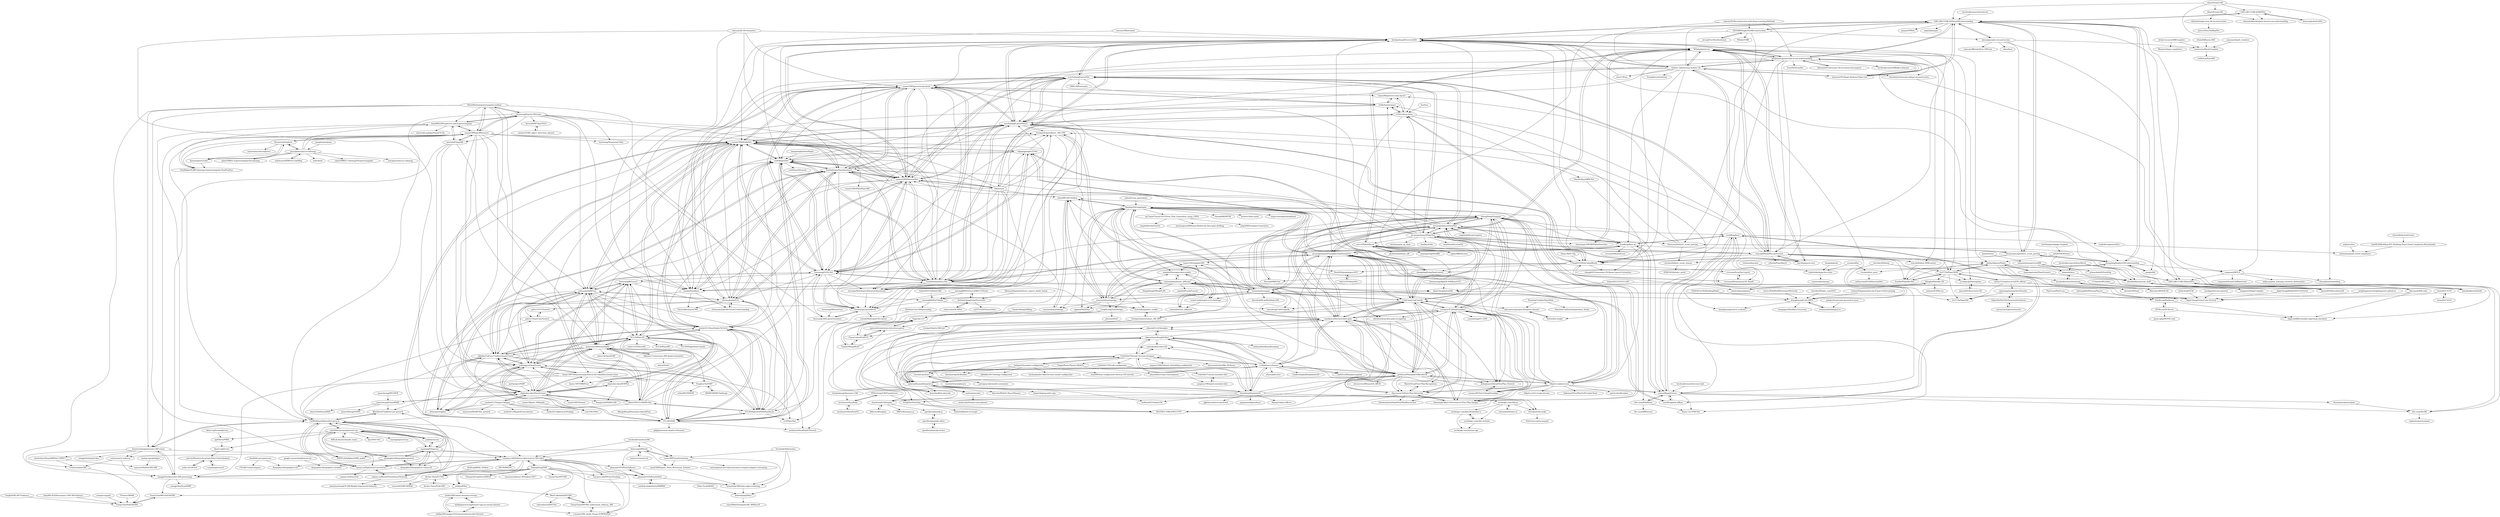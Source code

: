 digraph G {
"skanti/Scan2CAD" -> "skanti/SceneCAD" ["e"=1]
"skanti/Scan2CAD" -> "cangumeli/ROCA" ["e"=1]
"skanti/Scan2CAD" -> "GAP-LAB-CUHK-SZ/RfDNet" ["e"=1]
"skanti/Scan2CAD" -> "xheon/JointEmbedding" ["e"=1]
"skanti/Scan2CAD" -> "GAP-LAB-CUHK-SZ/Total3DUnderstanding" ["e"=1]
"natowi/3D-Reconstruction-with-Deep-Learning-Methods" -> "DLR-RM/SingleViewReconstruction" ["e"=1]
"natowi/3D-Reconstruction-with-Deep-Learning-Methods" -> "bertjiazheng/awesome-scene-understanding" ["e"=1]
"natowi/3D-Reconstruction-with-Deep-Learning-Methods" -> "holistic-3d/awesome-holistic-3d" ["e"=1]
"mtli/HTML4Vision" -> "nileshkulkarni/scene_drdf"
"mtli/HTML4Vision" -> "jinlinyi/SparsePlanes"
"zouchuhang/LayoutNet" -> "sunset1995/pytorch-layoutnet"
"zouchuhang/LayoutNet" -> "zouchuhang/LayoutNetv2"
"zouchuhang/LayoutNet" -> "sunset1995/HorizonNet"
"zouchuhang/LayoutNet" -> "SunDaDenny/PanoAnnotator"
"zouchuhang/LayoutNet" -> "art-programmer/PlaneNet"
"zouchuhang/LayoutNet" -> "bertjiazheng/Structured3D"
"zouchuhang/LayoutNet" -> "SunDaDenny/DuLa-Net"
"zouchuhang/LayoutNet" -> "yindaz/PanoBasic"
"zouchuhang/LayoutNet" -> "YANG-H/Panoramix"
"zouchuhang/LayoutNet" -> "GitBoSun/roomnet"
"zouchuhang/LayoutNet" -> "cfernandezlab/CFL"
"zouchuhang/LayoutNet" -> "leVirve/lsun-room"
"zouchuhang/LayoutNet" -> "ericsujw/Matterport3DLayoutAnnotation"
"zouchuhang/LayoutNet" -> "art-programmer/FloorNet"
"zouchuhang/LayoutNet" -> "svip-lab/PlanarReconstruction"
"zlzeng/DeepFloorplan" -> "zcemycl/TF2DeepFloorplan"
"zlzeng/DeepFloorplan" -> "art-programmer/FloorplanTransformation"
"zlzeng/DeepFloorplan" -> "CubiCasa/CubiCasa5k"
"zlzeng/DeepFloorplan" -> "cansik/architectural-floor-plan"
"zlzeng/DeepFloorplan" -> "grebtsew/FloorplanToBlender3d"
"zlzeng/DeepFloorplan" -> "zcemycl/PyTorch-DeepFloorplan"
"zlzeng/DeepFloorplan" -> "dwnsingh/Object-Detection-in-Floor-Plan-Images"
"zlzeng/DeepFloorplan" -> "3dlg-hcvc/plan2scene"
"zlzeng/DeepFloorplan" -> "rbg-research/Floor-Plan-Detection"
"zlzeng/DeepFloorplan" -> "whchien/deep-floor-plan-recognition"
"zlzeng/DeepFloorplan" -> "HanHan55/Graph2plan"
"zlzeng/DeepFloorplan" -> "art-programmer/FloorNet"
"zlzeng/DeepFloorplan" -> "woodfrog/floor-sp"
"zlzeng/DeepFloorplan" -> "JulianJuaner/DeepFloorPlan_Pytorch"
"zlzeng/DeepFloorplan" -> "ywyue/RoomFormer"
"cherubicXN/afm_cvpr2019" -> "zhangfuyang/Conv-MPN" ["e"=1]
"fuenwang/Equirec2Perspec" -> "timy90022/Perspective-and-Equirectangular"
"fuenwang/Equirec2Perspec" -> "sunset1995/py360convert"
"fuenwang/Equirec2Perspec" -> "NitishMutha/equirectangular-toolbox"
"fuenwang/Equirec2Perspec" -> "fuenwang/PanoramaUtility"
"fuenwang/Equirec2Perspec" -> "sunset1995/HorizonNet"
"fuenwang/Equirec2Perspec" -> "SunDaDenny/DuLa-Net"
"fuenwang/Equirec2Perspec" -> "haruishi43/equilib"
"fuenwang/Equirec2Perspec" -> "ChiWeiHsiao/SphereNet-pytorch"
"fuenwang/Equirec2Perspec" -> "yindaz/PanoBasic"
"fuenwang/Equirec2Perspec" -> "yuhsuanyeh/BiFuse"
"fuenwang/Equirec2Perspec" -> "keevin60907/mp-YOLO"
"sunset1995/py360convert" -> "timy90022/Perspective-and-Equirectangular"
"sunset1995/py360convert" -> "haruishi43/equilib"
"sunset1995/py360convert" -> "fuenwang/Equirec2Perspec"
"sunset1995/py360convert" -> "NitishMutha/equirectangular-toolbox"
"sunset1995/py360convert" -> "sunset1995/HorizonNet"
"sunset1995/py360convert" -> "ChiWeiHsiao/SphereNet-pytorch"
"sunset1995/py360convert" -> "manurare/360monodepth"
"sunset1995/py360convert" -> "yuhsuanyeh/BiFuse"
"sunset1995/py360convert" -> "Xyene/cube2sphere"
"sunset1995/py360convert" -> "sunset1995/HoHoNet"
"sunset1995/py360convert" -> "PaulMakesStuff/Cubemaps-Equirectangular-DualFishEye"
"sunset1995/py360convert" -> "hsientzucheng/awesome-360-vision"
"sunset1995/py360convert" -> "fuenwang/PanoramaUtility"
"sunset1995/py360convert" -> "alibaba/UniFuse-Unidirectional-Fusion"
"sunset1995/py360convert" -> "yuliangguo/OmniFusion"
"art-programmer/FloorNet" -> "woodfrog/floor-sp"
"art-programmer/FloorNet" -> "art-programmer/FloorplanTransformation"
"art-programmer/FloorNet" -> "CubiCasa/CubiCasa5k"
"art-programmer/FloorNet" -> "woodfrog/heat"
"art-programmer/FloorNet" -> "zouchuhang/LayoutNet"
"art-programmer/FloorNet" -> "SunDaDenny/PanoAnnotator"
"art-programmer/FloorNet" -> "yindaz/PanoBasic"
"art-programmer/FloorNet" -> "sunset1995/HorizonNet"
"art-programmer/FloorNet" -> "art-programmer/PlaneNet"
"art-programmer/FloorNet" -> "zlzeng/DeepFloorplan"
"art-programmer/FloorNet" -> "bertjiazheng/Structured3D"
"art-programmer/FloorNet" -> "SunDaDenny/DuLa-Net"
"art-programmer/FloorNet" -> "angeladai/ScanComplete" ["e"=1]
"art-programmer/FloorNet" -> "zouchuhang/LayoutNetv2"
"art-programmer/FloorNet" -> "cansik/architectural-floor-plan"
"CubiCasa/CubiCasa5k" -> "art-programmer/FloorplanTransformation"
"CubiCasa/CubiCasa5k" -> "rbg-research/Floor-Plan-Detection"
"CubiCasa/CubiCasa5k" -> "zlzeng/DeepFloorplan"
"CubiCasa/CubiCasa5k" -> "cansik/architectural-floor-plan"
"CubiCasa/CubiCasa5k" -> "grebtsew/FloorplanToBlender3d"
"CubiCasa/CubiCasa5k" -> "zcemycl/TF2DeepFloorplan"
"CubiCasa/CubiCasa5k" -> "HanHan55/Graph2plan"
"CubiCasa/CubiCasa5k" -> "ennauata/housegan"
"CubiCasa/CubiCasa5k" -> "dwnsingh/Object-Detection-in-Floor-Plan-Images"
"CubiCasa/CubiCasa5k" -> "art-programmer/FloorNet"
"CubiCasa/CubiCasa5k" -> "zzilch/RPLAN-Toolbox"
"CubiCasa/CubiCasa5k" -> "JulianJuaner/DeepFloorPlan_Pytorch"
"CubiCasa/CubiCasa5k" -> "luyueheng/CubiGraph5K"
"CubiCasa/CubiCasa5k" -> "nate-peters/pix2pix-floorplans-dataset"
"CubiCasa/CubiCasa5k" -> "MLSTRUCT/MLSTRUCT-FP"
"grebtsew/FloorplanToBlender3d" -> "art-programmer/FloorplanTransformation"
"grebtsew/FloorplanToBlender3d" -> "CubiCasa/CubiCasa5k"
"grebtsew/FloorplanToBlender3d" -> "zlzeng/DeepFloorplan"
"grebtsew/FloorplanToBlender3d" -> "3dlg-hcvc/plan2scene"
"grebtsew/FloorplanToBlender3d" -> "zcemycl/TF2DeepFloorplan"
"grebtsew/FloorplanToBlender3d" -> "cansik/architectural-floor-plan"
"grebtsew/FloorplanToBlender3d" -> "rbg-research/Floor-Plan-Detection"
"grebtsew/FloorplanToBlender3d" -> "art-programmer/FloorNet"
"grebtsew/FloorplanToBlender3d" -> "cvdlab/react-planner"
"grebtsew/FloorplanToBlender3d" -> "JulianJuaner/DeepFloorPlan_Pytorch"
"grebtsew/FloorplanToBlender3d" -> "DrZiji/VecFloorSeg"
"grebtsew/FloorplanToBlender3d" -> "HanHan55/Graph2plan"
"grebtsew/FloorplanToBlender3d" -> "aalavandhaann/blueprint-js"
"grebtsew/FloorplanToBlender3d" -> "ywyue/RoomFormer"
"grebtsew/FloorplanToBlender3d" -> "kevancress/MeasureIt_ARCH" ["e"=1]
"weightagnostic/weightagnostic.github.io" -> "AnjieCheng/OctaveConv-Pytorch" ["e"=1]
"hellochick/FICM" -> "AnjieCheng/OctaveConv-Pytorch"
"dwnsingh/Object-Detection-in-Floor-Plan-Images" -> "rbg-research/Floor-Plan-Detection"
"dwnsingh/Object-Detection-in-Floor-Plan-Images" -> "cansik/architectural-floor-plan"
"dwnsingh/Object-Detection-in-Floor-Plan-Images" -> "zcemycl/TF2DeepFloorplan"
"dwnsingh/Object-Detection-in-Floor-Plan-Images" -> "zlzeng/DeepFloorplan"
"zswang666/PnP-Depth" -> "AnjieCheng/InstaNAS"
"zswang666/PnP-Depth" -> "fuenwang/LayoutMP3D"
"zswang666/PnP-Depth" -> "ShihHanChou/360grounding"
"zswang666/PnP-Depth" -> "mvlchallenge/mvl_toolkit"
"jonkhler/s2cnn" -> "daniilidis-group/spherical-cnn" ["e"=1]
"jonkhler/s2cnn" -> "maxjiang93/ugscnn" ["e"=1]
"jonkhler/s2cnn" -> "ChiWeiHsiao/SphereNet-pytorch" ["e"=1]
"matheowis/HDRI-to-CubeMap" -> "jaxry/panorama-to-cubemap" ["e"=1]
"bertjiazheng/Structured3D" -> "bertjiazheng/awesome-scene-understanding"
"bertjiazheng/Structured3D" -> "sunset1995/HorizonNet"
"bertjiazheng/Structured3D" -> "zouchuhang/LayoutNetv2"
"bertjiazheng/Structured3D" -> "zouchuhang/LayoutNet"
"bertjiazheng/Structured3D" -> "holistic-3d/awesome-holistic-3d"
"bertjiazheng/Structured3D" -> "sunset1995/pytorch-layoutnet"
"bertjiazheng/Structured3D" -> "sunset1995/HoHoNet"
"bertjiazheng/Structured3D" -> "CYang0515/NonCuboidRoom"
"bertjiazheng/Structured3D" -> "ywyue/RoomFormer"
"bertjiazheng/Structured3D" -> "crs4/AtlantaNet"
"bertjiazheng/Structured3D" -> "zillow/zind"
"bertjiazheng/Structured3D" -> "SunDaDenny/PanoAnnotator"
"bertjiazheng/Structured3D" -> "woodfrog/floor-sp"
"bertjiazheng/Structured3D" -> "NVlabs/planercnn"
"bertjiazheng/Structured3D" -> "GAP-LAB-CUHK-SZ/Total3DUnderstanding"
"daniilidis-group/spherical-cnn" -> "jonkhler/s2cnn" ["e"=1]
"daniilidis-group/spherical-cnn" -> "maxjiang93/ugscnn"
"daniilidis-group/spherical-cnn" -> "qq456cvb/PRIN"
"daniilidis-group/spherical-cnn" -> "ChiWeiHsiao/SphereNet-pytorch"
"daniilidis-group/spherical-cnn" -> "deepsphere/deepsphere-pytorch"
"daniilidis-group/spherical-cnn" -> "sammy-su/Spherical-Convolution"
"daniilidis-group/spherical-cnn" -> "AMLab-Amsterdam/lie_learn" ["e"=1]
"daniilidis-group/spherical-cnn" -> "hkust-vgd/riconv"
"daniilidis-group/spherical-cnn" -> "deepsphere/deepsphere-cosmo-tf1"
"daniilidis-group/spherical-cnn" -> "lijx10/SO-Net" ["e"=1]
"daniilidis-group/spherical-cnn" -> "mariogeiger/se3cnn" ["e"=1]
"daniilidis-group/spherical-cnn" -> "xuyanyu-shh/Saliency-detection-in-360-video"
"bertjiazheng/awesome-scene-understanding" -> "bertjiazheng/Structured3D"
"bertjiazheng/awesome-scene-understanding" -> "holistic-3d/awesome-holistic-3d"
"bertjiazheng/awesome-scene-understanding" -> "sunset1995/HorizonNet"
"bertjiazheng/awesome-scene-understanding" -> "yinyunie/3D-Shape-Analysis-Paper-List" ["e"=1]
"bertjiazheng/awesome-scene-understanding" -> "zouchuhang/LayoutNetv2"
"bertjiazheng/awesome-scene-understanding" -> "NVlabs/planercnn"
"bertjiazheng/awesome-scene-understanding" -> "CYang0515/NonCuboidRoom"
"bertjiazheng/awesome-scene-understanding" -> "ywyue/RoomFormer"
"bertjiazheng/awesome-scene-understanding" -> "GAP-LAB-CUHK-SZ/Total3DUnderstanding"
"bertjiazheng/awesome-scene-understanding" -> "chengzhag/Implicit3DUnderstanding"
"bertjiazheng/awesome-scene-understanding" -> "svip-lab/PlanarReconstruction"
"bertjiazheng/awesome-scene-understanding" -> "bluestyle97/awesome-3d-reconstruction-papers" ["e"=1]
"bertjiazheng/awesome-scene-understanding" -> "chenzhaiyu/awesome-planar-reconstruction" ["e"=1]
"bertjiazheng/awesome-scene-understanding" -> "facebookresearch/Replica-Dataset" ["e"=1]
"bertjiazheng/awesome-scene-understanding" -> "ScanNet/ScanNet" ["e"=1]
"Aldaviva/floorplan" -> "dciarletta/d3-floorplan"
"zhou13/lcnn" -> "bertjiazheng/Structured3D" ["e"=1]
"ShreyasSkandanS/stereo_sparse_depth_fusion" -> "XuelianCheng/LidarStereoNet"
"allnash/d3-v4-floorplan" -> "ekymo/homeRoughEditor"
"ekymo/homeRoughEditor" -> "allnash/d3-v4-floorplan"
"ekymo/homeRoughEditor" -> "aalavandhaann/blueprint-js"
"ekymo/homeRoughEditor" -> "cvdlab/react-planner"
"ekymo/homeRoughEditor" -> "CodeHole7/threejs-3d-room-designer"
"ekymo/homeRoughEditor" -> "mehanix/arcada"
"ekymo/homeRoughEditor" -> "furnishup/blueprint3d"
"ekymo/homeRoughEditor" -> "dcarubia/floor-plan-lab"
"ekymo/homeRoughEditor" -> "anthonyblackham/floorplans"
"ekymo/homeRoughEditor" -> "cansik/architectural-floor-plan"
"ekymo/homeRoughEditor" -> "andsilver/floorplan-angular"
"ekymo/homeRoughEditor" -> "amitukind/architect3d"
"SunDaDenny/PanoAnnotator" -> "yindaz/PanoBasic"
"SunDaDenny/PanoAnnotator" -> "sunset1995/HoHoNet"
"SunDaDenny/PanoAnnotator" -> "fuenwang/LayoutMP3D"
"SunDaDenny/PanoAnnotator" -> "sunset1995/HorizonNet"
"SunDaDenny/PanoAnnotator" -> "SunDaDenny/DuLa-Net"
"SunDaDenny/PanoAnnotator" -> "crs4/AtlantaNet"
"SunDaDenny/PanoAnnotator" -> "cfernandezlab/CFL"
"SunDaDenny/PanoAnnotator" -> "sunset1995/pytorch-layoutnet"
"SunDaDenny/PanoAnnotator" -> "meder411/OmniDepth-PyTorch"
"SunDaDenny/PanoAnnotator" -> "fuenwang/LED2-Net"
"SunDaDenny/PanoAnnotator" -> "VCL3D/3D60"
"SunDaDenny/PanoAnnotator" -> "nowburn/OmniDepth-Pytorch"
"iacolippo/octconv-pytorch" -> "AnjieCheng/OctaveConv-Pytorch" ["e"=1]
"sunset1995/HorizonNet" -> "sunset1995/pytorch-layoutnet"
"sunset1995/HorizonNet" -> "sunset1995/HoHoNet"
"sunset1995/HorizonNet" -> "zouchuhang/LayoutNetv2"
"sunset1995/HorizonNet" -> "SunDaDenny/PanoAnnotator"
"sunset1995/HorizonNet" -> "cfernandezlab/CFL"
"sunset1995/HorizonNet" -> "zouchuhang/LayoutNet"
"sunset1995/HorizonNet" -> "SunDaDenny/DuLa-Net"
"sunset1995/HorizonNet" -> "crs4/AtlantaNet"
"sunset1995/HorizonNet" -> "fuenwang/LED2-Net"
"sunset1995/HorizonNet" -> "ericsujw/Matterport3DLayoutAnnotation"
"sunset1995/HorizonNet" -> "bertjiazheng/Structured3D"
"sunset1995/HorizonNet" -> "yindaz/PanoBasic"
"sunset1995/HorizonNet" -> "yuhsuanyeh/BiFuse"
"sunset1995/HorizonNet" -> "zillow/zind"
"sunset1995/HorizonNet" -> "meder411/OmniDepth-PyTorch"
"sunset1995/pytorch-layoutnet" -> "sunset1995/HorizonNet"
"sunset1995/pytorch-layoutnet" -> "zouchuhang/LayoutNet"
"sunset1995/pytorch-layoutnet" -> "zouchuhang/LayoutNetv2"
"sunset1995/pytorch-layoutnet" -> "SunDaDenny/DuLa-Net"
"sunset1995/pytorch-layoutnet" -> "sunset1995/HoHoNet"
"sunset1995/pytorch-layoutnet" -> "GitBoSun/roomnet"
"sunset1995/pytorch-layoutnet" -> "SunDaDenny/PanoAnnotator"
"sunset1995/pytorch-layoutnet" -> "fuenwang/LED2-Net"
"sunset1995/pytorch-layoutnet" -> "ericsujw/Matterport3DLayoutAnnotation"
"sunset1995/pytorch-layoutnet" -> "cfernandezlab/CFL"
"sunset1995/pytorch-layoutnet" -> "yindaz/PanoBasic"
"sunset1995/pytorch-layoutnet" -> "crs4/AtlantaNet"
"sunset1995/pytorch-layoutnet" -> "fuenwang/LayoutMP3D"
"sunset1995/pytorch-layoutnet" -> "liamw96/pytorch.room.layout"
"maxjiang93/ugscnn" -> "daniilidis-group/spherical-cnn"
"maxjiang93/ugscnn" -> "ChiWeiHsiao/SphereNet-pytorch"
"maxjiang93/ugscnn" -> "deepsphere/deepsphere-pytorch"
"maxjiang93/ugscnn" -> "deepsphere/deepsphere-cosmo-tf1"
"maxjiang93/ugscnn" -> "sammy-su/Spherical-Convolution"
"maxjiang93/ugscnn" -> "sammy-su/KernelTransformerNetwork"
"maxjiang93/ugscnn" -> "KAIST-vilab/SpherePHD_public" ["e"=1]
"maxjiang93/ugscnn" -> "BlueHorn07/sphereConv-pytorch"
"maxjiang93/ugscnn" -> "jonkhler/s2cnn" ["e"=1]
"maxjiang93/ugscnn" -> "xuyanyu-shh/Saliency-detection-in-360-video"
"svip-lab/PlanarReconstruction" -> "art-programmer/PlaneNet"
"svip-lab/PlanarReconstruction" -> "NVlabs/planercnn"
"svip-lab/PlanarReconstruction" -> "fuy34/planerecover"
"svip-lab/PlanarReconstruction" -> "neu-vi/PlanarRecon"
"svip-lab/PlanarReconstruction" -> "svip-lab/Indoor-SfMLearner" ["e"=1]
"svip-lab/PlanarReconstruction" -> "CYang0515/NonCuboidRoom"
"svip-lab/PlanarReconstruction" -> "IceTTTb/PlaneTR3D"
"svip-lab/PlanarReconstruction" -> "EryiXie/PlaneRecNet"
"svip-lab/PlanarReconstruction" -> "bertjiazheng/Structured3D"
"svip-lab/PlanarReconstruction" -> "jinlinyi/SparsePlanes"
"svip-lab/PlanarReconstruction" -> "holistic-3d/awesome-holistic-3d"
"svip-lab/PlanarReconstruction" -> "zouchuhang/LayoutNet"
"svip-lab/PlanarReconstruction" -> "zouchuhang/LayoutNetv2"
"svip-lab/PlanarReconstruction" -> "yifeishi/PlaneMatch"
"svip-lab/PlanarReconstruction" -> "yi-ming-qian/interplane"
"NVlabs/planercnn" -> "svip-lab/PlanarReconstruction"
"NVlabs/planercnn" -> "art-programmer/PlaneNet"
"NVlabs/planercnn" -> "fuy34/planerecover"
"NVlabs/planercnn" -> "neu-vi/PlanarRecon"
"NVlabs/planercnn" -> "EryiXie/PlaneRecNet"
"NVlabs/planercnn" -> "bertjiazheng/Structured3D"
"NVlabs/planercnn" -> "chaowang15/RGBDPlaneDetection" ["e"=1]
"NVlabs/planercnn" -> "bertjiazheng/awesome-scene-understanding"
"NVlabs/planercnn" -> "CYang0515/NonCuboidRoom"
"NVlabs/planercnn" -> "yi-ming-qian/interplane"
"NVlabs/planercnn" -> "svip-lab/Indoor-SfMLearner" ["e"=1]
"NVlabs/planercnn" -> "jinlinyi/SparsePlanes"
"NVlabs/planercnn" -> "zouchuhang/LayoutNetv2"
"NVlabs/planercnn" -> "holistic-3d/awesome-holistic-3d"
"NVlabs/planercnn" -> "IceTTTb/PlaneTR3D"
"art-programmer/PlaneNet" -> "svip-lab/PlanarReconstruction"
"art-programmer/PlaneNet" -> "NVlabs/planercnn"
"art-programmer/PlaneNet" -> "fuy34/planerecover"
"art-programmer/PlaneNet" -> "zouchuhang/LayoutNet"
"art-programmer/PlaneNet" -> "GitBoSun/roomnet"
"art-programmer/PlaneNet" -> "shubhtuls/factored3d" ["e"=1]
"art-programmer/PlaneNet" -> "shichaoy/pop_up_slam" ["e"=1]
"art-programmer/PlaneNet" -> "thusiyuan/holistic_scene_parsing"
"art-programmer/PlaneNet" -> "leVirve/lsun-room"
"art-programmer/PlaneNet" -> "sunset1995/pytorch-layoutnet"
"art-programmer/PlaneNet" -> "sunset1995/HorizonNet"
"art-programmer/PlaneNet" -> "art-programmer/FloorNet"
"art-programmer/PlaneNet" -> "neu-vi/PlanarRecon"
"art-programmer/PlaneNet" -> "chaowang15/RGBDPlaneDetection" ["e"=1]
"art-programmer/PlaneNet" -> "shubhtuls/drc" ["e"=1]
"angeladai/ScanComplete" -> "art-programmer/FloorNet" ["e"=1]
"zswang666/Stereo-LiDAR-CCVNorm" -> "XuelianCheng/LidarStereoNet"
"zswang666/Stereo-LiDAR-CCVNorm" -> "zswang666/PnP-Depth"
"zswang666/Stereo-LiDAR-CCVNorm" -> "fuenwang/LayoutMP3D"
"AnjieCheng/OctaveConv-Pytorch" -> "AnjieCheng/InstaNAS"
"chenzlabs/aframe-ar" -> "archilogic-com/3dio-js" ["e"=1]
"aalavandhaann/blueprint-js" -> "furnishup/blueprint3d"
"aalavandhaann/blueprint-js" -> "cvdlab/react-planner"
"aalavandhaann/blueprint-js" -> "ekymo/homeRoughEditor"
"aalavandhaann/blueprint-js" -> "CodeHole7/threejs-3d-room-designer"
"aalavandhaann/blueprint-js" -> "cansik/architectural-floor-plan"
"aalavandhaann/blueprint-js" -> "allnash/d3-v4-floorplan"
"aalavandhaann/blueprint-js" -> "amitukind/architect3d"
"aalavandhaann/blueprint-js" -> "grebtsew/FloorplanToBlender3d"
"aalavandhaann/blueprint-js" -> "dcarubia/floor-plan-lab"
"aalavandhaann/blueprint-js" -> "vitorabner/decoraki"
"aalavandhaann/blueprint-js" -> "mehanix/arcada"
"aalavandhaann/blueprint-js" -> "wolfwind521/indoor3D" ["e"=1]
"aalavandhaann/blueprint-js" -> "daign/clipping-with-caps" ["e"=1]
"aalavandhaann/blueprint-js" -> "dimecho/WebGL-HousePlanner"
"iosorin/cup-demo" -> "pestopancake/model-customiser"
"iosorin/cup-demo" -> "iosorin/3d-headphones"
"meder411/OmniDepth-PyTorch" -> "VCL3D/SphericalViewSynthesis"
"meder411/OmniDepth-PyTorch" -> "nowburn/OmniDepth-Pytorch"
"meder411/OmniDepth-PyTorch" -> "VCL3D/Pano3D"
"meder411/OmniDepth-PyTorch" -> "VCL3D/3D60"
"meder411/OmniDepth-PyTorch" -> "sunset1995/HoHoNet"
"meder411/OmniDepth-PyTorch" -> "alibaba/UniFuse-Unidirectional-Fusion"
"deepsphere/deepsphere-cosmo-tf1" -> "deepsphere/deepsphere-pytorch"
"deepsphere/deepsphere-cosmo-tf1" -> "maxjiang93/ugscnn"
"ChiWeiHsiao/SphereNet-pytorch" -> "BlueHorn07/sphereConv-pytorch"
"ChiWeiHsiao/SphereNet-pytorch" -> "sammy-su/Spherical-Convolution"
"ChiWeiHsiao/SphereNet-pytorch" -> "sammy-su/KernelTransformerNetwork"
"ChiWeiHsiao/SphereNet-pytorch" -> "maxjiang93/ugscnn"
"ChiWeiHsiao/SphereNet-pytorch" -> "xuyanyu-shh/Saliency-detection-in-360-video"
"ChiWeiHsiao/SphereNet-pytorch" -> "KAIST-vilab/SpherePHD_public" ["e"=1]
"ChiWeiHsiao/SphereNet-pytorch" -> "palver7/EquiConvPytorch"
"ChiWeiHsiao/SphereNet-pytorch" -> "alibaba/UniFuse-Unidirectional-Fusion"
"ChiWeiHsiao/SphereNet-pytorch" -> "daniilidis-group/spherical-cnn"
"ChiWeiHsiao/SphereNet-pytorch" -> "hsientzucheng/awesome-360-vision"
"fraunhoferhhi/omaf.js" -> "briandicky/360video-edge-rendering" ["e"=1]
"fraunhoferhhi/omaf.js" -> "xmar/360Transformations" ["e"=1]
"fraunhoferhhi/omaf.js" -> "federerjiang/Plato" ["e"=1]
"briandicky/360video-edge-rendering" -> "federerjiang/Plato"
"V-Sense/360SR" -> "FannyChao/SalGAN360"
"cfernandezlab/CFL" -> "cfernandezlab/360-Scene-Understanding"
"cfernandezlab/CFL" -> "palver7/CFLPytorch"
"cfernandezlab/CFL" -> "crs4/AtlantaNet"
"cfernandezlab/CFL" -> "sunset1995/HorizonNet"
"cfernandezlab/CFL" -> "SunDaDenny/PanoAnnotator"
"cfernandezlab/CFL" -> "VCL3D/3D60"
"cfernandezlab/CFL" -> "sunset1995/HoHoNet"
"cfernandezlab/CFL" -> "sunset1995/pytorch-layoutnet"
"cfernandezlab/CFL" -> "fuenwang/LED2-Net"
"cfernandezlab/CFL" -> "meder411/OmniDepth-PyTorch"
"cfernandezlab/CFL" -> "palver7/EquiConvPytorch"
"cfernandezlab/CFL" -> "yuhsuanyeh/BiFuse"
"cfernandezlab/CFL" -> "FlyreelAI/sslayout360"
"hsientzucheng/awesome-360-vision" -> "xiangjieSui/Awesome-360-processing"
"hsientzucheng/awesome-360-vision" -> "xuyanyu-shh/Saliency-detection-in-360-video"
"hsientzucheng/awesome-360-vision" -> "V-Sense/salnet360"
"hsientzucheng/awesome-360-vision" -> "xiangjieSui/img2video" ["e"=1]
"hsientzucheng/awesome-360-vision" -> "eborboihuc/Deep360Pilot-CVPR17"
"hsientzucheng/awesome-360-vision" -> "vsitzmann/vr-saliency"
"hsientzucheng/awesome-360-vision" -> "ChiWeiHsiao/SphereNet-pytorch"
"chaowang15/RGBDPlaneDetection" -> "NVlabs/planercnn" ["e"=1]
"hubert0527/COCO-GAN" -> "AnjieCheng/InstaNAS" ["e"=1]
"hubert0527/COCO-GAN" -> "AnjieCheng/OctaveConv-Pytorch" ["e"=1]
"henry8527/COT" -> "henry8527/GCE"
"henry8527/COT" -> "AnjieCheng/OctaveConv-Pytorch"
"albert100121/360SD-Net" -> "VCL3D/SphericalViewSynthesis"
"albert100121/360SD-Net" -> "yuhsuanyeh/BiFuse"
"albert100121/360SD-Net" -> "sunset1995/HoHoNet"
"albert100121/360SD-Net" -> "zhijieshen-bjtu/PanoFormer"
"albert100121/360SD-Net" -> "fuenwang/BiFusev2"
"albert100121/360SD-Net" -> "delusique/segfuse"
"albert100121/360SD-Net" -> "yuliangguo/OmniFusion"
"albert100121/360SD-Net" -> "manurare/360monodepth"
"albert100121/360SD-Net" -> "meder411/OmniDepth-PyTorch"
"albert100121/360SD-Net" -> "fuenwang/LED2-Net"
"xuyanyu-shh/Saliency-detection-in-360-video" -> "phananh1010/PanoSaliency"
"xuyanyu-shh/Saliency-detection-in-360-video" -> "xuyanyu-shh/VR-EyeTracking"
"xuyanyu-shh/Saliency-detection-in-360-video" -> "hsientzucheng/CP-360-Weakly-Supervised-Saliency"
"xuyanyu-shh/Saliency-detection-in-360-video" -> "sammy-su/Spherical-Convolution"
"xuyanyu-shh/Saliency-detection-in-360-video" -> "Archer-Tatsu/V-CNN"
"xuyanyu-shh/Saliency-detection-in-360-video" -> "xiangjieSui/Awesome-360-processing"
"xuyanyu-shh/Saliency-detection-in-360-video" -> "YuhangSong/DHP"
"xuyanyu-shh/Saliency-detection-in-360-video" -> "HS-YN/PAVER"
"xuyanyu-shh/Saliency-detection-in-360-video" -> "mtliba/ATSal"
"xuyanyu-shh/Saliency-detection-in-360-video" -> "phananh1010/PanoSalNet"
"xuyanyu-shh/Saliency-detection-in-360-video" -> "cozcinar/360_Audio_Visual_ICMEW2020"
"xuyanyu-shh/Saliency-detection-in-360-video" -> "FannyChao/AVS360_audiovisual_saliency_360"
"sammy-su/KernelTransformerNetwork" -> "sammy-su/Spherical-Convolution"
"sammy-su/KernelTransformerNetwork" -> "ChiWeiHsiao/SphereNet-pytorch"
"sammy-su/KernelTransformerNetwork" -> "hsientzucheng/CP-360-Weakly-Supervised-Saliency"
"AnjieCheng/MobileNetV3-PyTorch" -> "AnjieCheng/OctaveConv-Pytorch"
"cfernandezlab/360-Scene-Understanding" -> "cfernandezlab/CFL"
"GitBoSun/roomnet" -> "liamw96/pytorch.room.layout"
"GitBoSun/roomnet" -> "leVirve/lsun-room"
"GitBoSun/roomnet" -> "sunset1995/pytorch-layoutnet"
"GitBoSun/roomnet" -> "yindaz/PanoBasic"
"GitBoSun/roomnet" -> "SunDaDenny/DuLa-Net"
"henry8527/GCE" -> "henry8527/COT"
"phananh1010/PanoSalNet" -> "phananh1010/PanoSaliency"
"phananh1010/PanoSalNet" -> "sarthak-chakraborty/PARIMA" ["e"=1]
"phananh1010/PanoSalNet" -> "briandicky/360video-edge-rendering"
"NitishMutha/equirectangular-toolbox" -> "sunset1995/py360convert"
"NitishMutha/equirectangular-toolbox" -> "fuenwang/Equirec2Perspec"
"NitishMutha/equirectangular-toolbox" -> "VCL3D/SphericalViewSynthesis"
"NitishMutha/equirectangular-toolbox" -> "timy90022/Perspective-and-Equirectangular"
"NitishMutha/equirectangular-toolbox" -> "hsientzucheng/awesome-360-vision"
"NitishMutha/equirectangular-toolbox" -> "xiangjieSui/Awesome-360-processing"
"NitishMutha/equirectangular-toolbox" -> "sammy-su/Spherical-Convolution"
"NitishMutha/equirectangular-toolbox" -> "haoai-1997/Deep-learning-Survey-for-Omnidirectional-vision"
"NitishMutha/equirectangular-toolbox" -> "yuliangguo/OmniFusion"
"timy90022/Perspective-and-Equirectangular" -> "fuenwang/Equirec2Perspec"
"timy90022/Perspective-and-Equirectangular" -> "sunset1995/py360convert"
"timy90022/Perspective-and-Equirectangular" -> "haruishi43/equilib"
"timy90022/Perspective-and-Equirectangular" -> "ChiWeiHsiao/SphereNet-pytorch"
"timy90022/Perspective-and-Equirectangular" -> "kaustubh-sadekar/OmniCV-Lib"
"timy90022/Perspective-and-Equirectangular" -> "PaulMakesStuff/Cubemaps-Equirectangular-DualFishEye"
"haruishi43/equilib" -> "timy90022/Perspective-and-Equirectangular"
"haruishi43/equilib" -> "yuliangguo/OmniFusion"
"haruishi43/equilib" -> "sunset1995/py360convert"
"haruishi43/equilib" -> "manurare/360monodepth"
"haruishi43/equilib" -> "xiangjieSui/Awesome-360-processing"
"haruishi43/equilib" -> "zhijieshen-bjtu/PanoFormer"
"fuy34/planerecover" -> "art-programmer/PlaneNet"
"fuy34/planerecover" -> "svip-lab/PlanarReconstruction"
"fuy34/planerecover" -> "NVlabs/planercnn"
"thusiyuan/cooperative_scene_parsing" -> "thusiyuan/holistic_scene_parsing"
"thusiyuan/cooperative_scene_parsing" -> "GAP-LAB-CUHK-SZ/Total3DUnderstanding"
"thusiyuan/cooperative_scene_parsing" -> "chengzhag/Implicit3DUnderstanding"
"thusiyuan/cooperative_scene_parsing" -> "yixchen/holistic_scene_human"
"thusiyuan/cooperative_scene_parsing" -> "GAP-LAB-CUHK-SZ/InstPIFu"
"HuiZeng/BIQA_Toolbox" -> "Archer-Tatsu/V-CNN" ["e"=1]
"linnanwang/AlphaX-NASBench101" -> "AnjieCheng/InstaNAS" ["e"=1]
"federerjiang/Plato" -> "xmar/MultiViewpoint360_MMSys18"
"vsitzmann/vr-saliency" -> "V-Sense/salnet360"
"vsitzmann/vr-saliency" -> "xiangjieSui/Awesome-360-processing"
"zouchuhang/LayoutNetv2" -> "sunset1995/pytorch-layoutnet"
"zouchuhang/LayoutNetv2" -> "SunDaDenny/DuLa-Net"
"zouchuhang/LayoutNetv2" -> "sunset1995/HorizonNet"
"zouchuhang/LayoutNetv2" -> "zouchuhang/LayoutNet"
"zouchuhang/LayoutNetv2" -> "sunset1995/HoHoNet"
"zouchuhang/LayoutNetv2" -> "crs4/AtlantaNet"
"zouchuhang/LayoutNetv2" -> "ericsujw/Matterport3DLayoutAnnotation"
"zouchuhang/LayoutNetv2" -> "SunDaDenny/PanoAnnotator"
"zouchuhang/LayoutNetv2" -> "CYang0515/NonCuboidRoom"
"zouchuhang/LayoutNetv2" -> "bertjiazheng/Structured3D"
"zouchuhang/LayoutNetv2" -> "EnriqueSolarte/direct_360_FPE"
"zouchuhang/LayoutNetv2" -> "yindaz/PanoBasic"
"zouchuhang/LayoutNetv2" -> "fuenwang/LED2-Net"
"zouchuhang/LayoutNetv2" -> "VCL3D/SphericalViewSynthesis"
"zouchuhang/LayoutNetv2" -> "leVirve/lsun-room"
"Archer-Tatsu/V-CNN" -> "Archer-Tatsu/VQA-ODV"
"Archer-Tatsu/V-CNN" -> "sunwei925/MC360IQA" ["e"=1]
"thusiyuan/holistic_scene_parsing" -> "thusiyuan/cooperative_scene_parsing"
"thusiyuan/holistic_scene_parsing" -> "GitBoSun/roomnet"
"thusiyuan/holistic_scene_parsing" -> "yixchen/holistic_scene_human"
"thusiyuan/holistic_scene_parsing" -> "liamw96/pytorch.room.layout"
"AnjieCheng/InstaNAS" -> "AnjieCheng/OctaveConv-Pytorch"
"AnjieCheng/InstaNAS" -> "zswang666/PnP-Depth"
"Video-Tech/SR360" -> "federerjiang/Plato" ["e"=1]
"qq456cvb/PRIN" -> "hkust-vgd/riconv"
"StanislasChaillou/OpenPlan" -> "StanislasChaillou/Independent_Study"
"StanislasChaillou/OpenPlan" -> "nate-peters/pix2pix-floorplans-dataset"
"Archer-Tatsu/VQA-ODV" -> "Archer-Tatsu/V-CNN"
"liamw96/pytorch.room.layout" -> "GitBoSun/roomnet"
"liamw96/pytorch.room.layout" -> "leVirve/lsun-room"
"CodeHole7/3D-sofa-configurator" -> "CodeHole7/carom-simulator-dist"
"CodeHole7/3D-sofa-configurator" -> "pegasus1982/pool-simulator-dist"
"xuyanyu-shh/VR-EyeTracking" -> "xuyanyu-shh/Saliency-detection-in-360-video"
"xuyanyu-shh/VR-EyeTracking" -> "cozcinar/360_Audio_Visual_ICMEW2020"
"imatge-upc/pathgan" -> "camerart/Salient360-SAE" ["e"=1]
"SenJia/EML-NET-Saliency" -> "FannyChao/SalGAN360" ["e"=1]
"XuelianCheng/LidarStereoNet" -> "zswang666/Stereo-LiDAR-CCVNorm"
"XuelianCheng/LidarStereoNet" -> "sshan-zhao/ACMNet" ["e"=1]
"XuelianCheng/LidarStereoNet" -> "ccj5351/DAFStereoNets"
"ShihHanChou/360grounding" -> "vsislab/Matterport3D-Layout"
"phananh1010/PanoSaliency" -> "phananh1010/PanoSalNet"
"sammy-su/Spherical-Convolution" -> "ChiWeiHsiao/SphereNet-pytorch"
"sammy-su/Spherical-Convolution" -> "sammy-su/KernelTransformerNetwork"
"sammy-su/Spherical-Convolution" -> "xuyanyu-shh/Saliency-detection-in-360-video"
"sammy-su/Spherical-Convolution" -> "sammy-su/Pano2Vid"
"uenian33/360_object_detection_dataset" -> "keevin60907/mp-YOLO"
"V-Sense/salnet360" -> "FannyChao/SalGAN360"
"CodeHole7/carom-simulator-dist" -> "pegasus1982/pool-simulator-dist"
"FannyChao/SalGAN360" -> "FannyChao/MV-SalGAN360"
"MungoMeng/Panorama-OpticalFlow" -> "VCL3D/3D60" ["e"=1]
"yuhsuanyeh/BiFuse" -> "alibaba/UniFuse-Unidirectional-Fusion"
"yuhsuanyeh/BiFuse" -> "fuenwang/BiFusev2"
"yuhsuanyeh/BiFuse" -> "fuenwang/LED2-Net"
"yuhsuanyeh/BiFuse" -> "sunset1995/HoHoNet"
"yuhsuanyeh/BiFuse" -> "albert100121/360SD-Net"
"yuhsuanyeh/BiFuse" -> "zhijieshen-bjtu/PanoFormer"
"yuhsuanyeh/BiFuse" -> "VCL3D/3D60"
"yuhsuanyeh/BiFuse" -> "yuliangguo/OmniFusion"
"yuhsuanyeh/BiFuse" -> "delusique/segfuse"
"yuhsuanyeh/BiFuse" -> "VCL3D/Pano3D"
"yuhsuanyeh/BiFuse" -> "manurare/360monodepth"
"yuhsuanyeh/BiFuse" -> "crs4/AtlantaNet"
"yuhsuanyeh/BiFuse" -> "VCL3D/SphericalViewSynthesis"
"yuhsuanyeh/BiFuse" -> "meder411/OmniDepth-PyTorch"
"yuhsuanyeh/BiFuse" -> "cfernandezlab/CFL"
"kdexd/virtex" -> "mbanani/unsupervisedRR" ["e"=1]
"borglab/gtsfm" -> "nianticlabs/map-free-reloc" ["e"=1]
"DLR-RM/SingleViewReconstruction" -> "bertjiazheng/Structured3D"
"DLR-RM/SingleViewReconstruction" -> "isl-org/FreeViewSynthesis" ["e"=1]
"DLR-RM/SingleViewReconstruction" -> "GAP-LAB-CUHK-SZ/Total3DUnderstanding"
"DLR-RM/SingleViewReconstruction" -> "thusiyuan/holistic_scene_parsing"
"DLR-RM/SingleViewReconstruction" -> "xheon/panoptic-reconstruction"
"DLR-RM/SingleViewReconstruction" -> "NVlabs/UMR" ["e"=1]
"woodfrog/floor-sp" -> "woodfrog/heat"
"woodfrog/floor-sp" -> "art-programmer/FloorNet"
"woodfrog/floor-sp" -> "ywyue/RoomFormer"
"woodfrog/floor-sp" -> "3dv-casia/PolyRoom"
"woodfrog/floor-sp" -> "vevenom/MonteScene"
"woodfrog/floor-sp" -> "3dv-casia/VecIM"
"woodfrog/floor-sp" -> "SunDaDenny/DuLa-Net"
"woodfrog/floor-sp" -> "art-programmer/FloorplanTransformation"
"ennauata/housegan" -> "ennauata/houseganpp"
"ennauata/housegan" -> "HanHan55/Graph2plan"
"ennauata/housegan" -> "aminshabani/house_diffusion"
"ennauata/housegan" -> "zzilch/RPLAN-Toolbox"
"ennauata/housegan" -> "sepidsh/Housegan-data-reader"
"ennauata/housegan" -> "AutodeskAILab/Building-GAN"
"ennauata/housegan" -> "CubiCasa/CubiCasa5k"
"ennauata/housegan" -> "luyueheng/CubiGraph5K"
"ennauata/housegan" -> "zhangfuyang/Conv-MPN"
"ennauata/housegan" -> "luozn15/FloorplanGAN"
"ennauata/housegan" -> "art-programmer/FloorplanTransformation"
"ennauata/housegan" -> "cvaad-workshop/iccv23-challenge"
"ennauata/housegan" -> "art-programmer/FloorNet"
"HanHan55/Graph2plan" -> "zzilch/RPLAN-Toolbox"
"HanHan55/Graph2plan" -> "ennauata/housegan"
"HanHan55/Graph2plan" -> "aminshabani/house_diffusion"
"HanHan55/Graph2plan" -> "ennauata/houseganpp"
"HanHan55/Graph2plan" -> "CubiCasa/CubiCasa5k"
"HanHan55/Graph2plan" -> "sepidsh/Housegan-data-reader"
"HanHan55/Graph2plan" -> "unaisaralegui/rplanpy"
"HanHan55/Graph2plan" -> "cgjiahui/WallPlan"
"HanHan55/Graph2plan" -> "art-programmer/FloorplanTransformation"
"HanHan55/Graph2plan" -> "caspervanengelenburg/msd"
"HanHan55/Graph2plan" -> "mo7amed7assan1911/Floor_Plan_Generation_using_GNNs"
"HanHan55/Graph2plan" -> "zlzeng/DeepFloorplan"
"HanHan55/Graph2plan" -> "cvaad-workshop/iccv23-challenge"
"HanHan55/Graph2plan" -> "chenqi008/HPGM"
"HanHan55/Graph2plan" -> "brownvc/fast-synth" ["e"=1]
"dcarubia/floor-plan-lab" -> "allnash/d3-v4-floorplan"
"nate-peters/pix2pix-floorplans-dataset" -> "SebGr/fml-wright"
"SebGr/fml-wright" -> "nate-peters/pix2pix-floorplans-dataset"
"zzilch/RPLAN-Toolbox" -> "unaisaralegui/rplanpy"
"zzilch/RPLAN-Toolbox" -> "HanHan55/Graph2plan"
"zzilch/RPLAN-Toolbox" -> "ennauata/houseganpp"
"facebookresearch/meshrcnn" -> "GAP-LAB-CUHK-SZ/Total3DUnderstanding" ["e"=1]
"richzhang/webpage-template" -> "mtli/HTML4Vision" ["e"=1]
"zhangfuyang/Conv-MPN" -> "ennauata/buildings2vec"
"zhangfuyang/Conv-MPN" -> "zhangfuyang/search_evaluate"
"zhangfuyang/Conv-MPN" -> "woodfrog/heat"
"zhangfuyang/Conv-MPN" -> "loosgagnet/Roofline-Extraction"
"Lydorn/Polygonization-by-Frame-Field-Learning" -> "zhangfuyang/Conv-MPN" ["e"=1]
"yinyunie/3D-Shape-Analysis-Paper-List" -> "bertjiazheng/awesome-scene-understanding" ["e"=1]
"yinyunie/3D-Shape-Analysis-Paper-List" -> "GAP-LAB-CUHK-SZ/Total3DUnderstanding" ["e"=1]
"yinyunie/3D-Shape-Analysis-Paper-List" -> "holistic-3d/awesome-holistic-3d" ["e"=1]
"GAP-LAB-CUHK-SZ/Total3DUnderstanding" -> "chengzhag/Implicit3DUnderstanding"
"GAP-LAB-CUHK-SZ/Total3DUnderstanding" -> "thusiyuan/cooperative_scene_parsing"
"GAP-LAB-CUHK-SZ/Total3DUnderstanding" -> "GAP-LAB-CUHK-SZ/RfDNet"
"GAP-LAB-CUHK-SZ/Total3DUnderstanding" -> "cangumeli/ROCA"
"GAP-LAB-CUHK-SZ/Total3DUnderstanding" -> "xheon/panoptic-reconstruction"
"GAP-LAB-CUHK-SZ/Total3DUnderstanding" -> "GAP-LAB-CUHK-SZ/InstPIFu"
"GAP-LAB-CUHK-SZ/Total3DUnderstanding" -> "yinyunie/3D-Shape-Analysis-Paper-List" ["e"=1]
"GAP-LAB-CUHK-SZ/Total3DUnderstanding" -> "google/ldif" ["e"=1]
"GAP-LAB-CUHK-SZ/Total3DUnderstanding" -> "jnypan/TMNet" ["e"=1]
"GAP-LAB-CUHK-SZ/Total3DUnderstanding" -> "bertjiazheng/Structured3D"
"GAP-LAB-CUHK-SZ/Total3DUnderstanding" -> "bertjiazheng/awesome-scene-understanding"
"GAP-LAB-CUHK-SZ/Total3DUnderstanding" -> "chengzhag/DeepPanoContext"
"GAP-LAB-CUHK-SZ/Total3DUnderstanding" -> "CYang0515/NonCuboidRoom"
"GAP-LAB-CUHK-SZ/Total3DUnderstanding" -> "angeladai/sgnn" ["e"=1]
"GAP-LAB-CUHK-SZ/Total3DUnderstanding" -> "DLR-RM/SingleViewReconstruction"
"sshan-zhao/ACMNet" -> "XuelianCheng/LidarStereoNet" ["e"=1]
"iosorin/3d-headphones" -> "iosorin/cup-demo"
"svip-lab/Indoor-SfMLearner" -> "EryiXie/PlaneRecNet" ["e"=1]
"cherubicXN/hawp" -> "IceTTTb/PlaneTR3D" ["e"=1]
"cherubicXN/hawp" -> "IceTTTb/NopeSAC" ["e"=1]
"holistic-3d/awesome-holistic-3d" -> "bertjiazheng/awesome-scene-understanding"
"holistic-3d/awesome-holistic-3d" -> "bertjiazheng/Structured3D"
"holistic-3d/awesome-holistic-3d" -> "svip-lab/PlanarReconstruction"
"holistic-3d/awesome-holistic-3d" -> "yinyunie/3D-Shape-Analysis-Paper-List" ["e"=1]
"holistic-3d/awesome-holistic-3d" -> "CYang0515/NonCuboidRoom"
"holistic-3d/awesome-holistic-3d" -> "zouchuhang/LayoutNetv2"
"holistic-3d/awesome-holistic-3d" -> "chengzhag/Implicit3DUnderstanding"
"holistic-3d/awesome-holistic-3d" -> "NVlabs/planercnn"
"holistic-3d/awesome-holistic-3d" -> "GAP-LAB-CUHK-SZ/Total3DUnderstanding"
"holistic-3d/awesome-holistic-3d" -> "chenzhaiyu/awesome-planar-reconstruction" ["e"=1]
"holistic-3d/awesome-holistic-3d" -> "sunset1995/HorizonNet"
"holistic-3d/awesome-holistic-3d" -> "zouchuhang/LayoutNet"
"holistic-3d/awesome-holistic-3d" -> "woodfrog/floor-sp"
"holistic-3d/awesome-holistic-3d" -> "huangkuns/wireframe" ["e"=1]
"holistic-3d/awesome-holistic-3d" -> "zhou13/lcnn" ["e"=1]
"deepsphere/deepsphere-pytorch" -> "deepsphere/deepsphere-cosmo-tf1"
"deepsphere/deepsphere-pytorch" -> "maxjiang93/ugscnn"
"deepsphere/deepsphere-pytorch" -> "deepsphere/deepsphere-weather"
"deepsphere/deepsphere-pytorch" -> "deepsphere/deepsphere-tf1"
"deepsphere/deepsphere-pytorch" -> "daniilidis-group/spherical-cnn"
"VCL3D/3D60" -> "VCL3D/SphericalViewSynthesis"
"VCL3D/3D60" -> "VCL3D/Pano3D"
"VCL3D/3D60" -> "crs4/AtlantaNet"
"VCL3D/3D60" -> "meder411/OmniDepth-PyTorch"
"VCL3D/3D60" -> "sunset1995/HoHoNet"
"VCL3D/3D60" -> "nowburn/OmniDepth-Pytorch"
"VCL3D/3D60" -> "yuhsuanyeh/BiFuse"
"VCL3D/3D60" -> "cfernandezlab/CFL"
"VCL3D/3D60" -> "SunDaDenny/PanoAnnotator"
"VCL3D/3D60" -> "yuliangguo/OmniFusion"
"VCL3D/3D60" -> "gdlg/panoramic-depth-estimation" ["e"=1]
"mtliba/ATSal" -> "mtliba/360-latent-attention-stream"
"mtliba/ATSal" -> "FannyChao/MV-SalGAN360"
"mtliba/ATSal" -> "MertCokelek/SalViT360"
"ashual/scene_generation" -> "HanHan55/Graph2plan" ["e"=1]
"skanti/SceneCAD" -> "nihalsid/single-view-3d-reconstruction"
"skanti/SceneCAD" -> "alexeybokhovkin/part-based-scan-understanding"
"vislearn/dsacstar" -> "nianticlabs/map-free-reloc" ["e"=1]
"google/ldif" -> "chengzhag/Implicit3DUnderstanding" ["e"=1]
"amitukind/architect3d" -> "CodeHole7/threejs-3d-room-designer"
"isl-org/FreeViewSynthesis" -> "DLR-RM/SingleViewReconstruction" ["e"=1]
"fuenwang/PanoramaUtility" -> "fuenwang/360LayoutVisualizer"
"chenzhaiyu/awesome-planar-reconstruction" -> "3dv-casia/VecIM" ["e"=1]
"yi-ming-qian/interplane" -> "JasonQSY/Associative3D"
"hkust-vgd/riconv" -> "nini-lxz/Rotation-Invariant-Point-Cloud-Analysis"
"vevenom/ScanNet-Layout" -> "vevenom/RoomLayout3D_RandC"
"keevin60907/mp-YOLO" -> "uenian33/360_object_detection_dataset"
"FannyChao/MV-SalGAN360" -> "FannyChao/SalGAN360"
"palver7/EquiConvPytorch" -> "palver7/CFLPytorch"
"palver7/EquiConvPytorch" -> "meder411/OmniDepth-PyTorch"
"DaniMS-ZGZ/Panoramic-CNN-360-Saliency" -> "FannyChao/SalGAN360"
"VCL3D/SphericalViewSynthesis" -> "meder411/OmniDepth-PyTorch"
"VCL3D/SphericalViewSynthesis" -> "VCL3D/3D60"
"VCL3D/SphericalViewSynthesis" -> "albert100121/360SD-Net"
"VCL3D/SphericalViewSynthesis" -> "crs4/AtlantaNet"
"VCL3D/SphericalViewSynthesis" -> "VCL3D/Pano3D"
"VCL3D/SphericalViewSynthesis" -> "crs4/SliceNet"
"VCL3D/SphericalViewSynthesis" -> "yuliangguo/OmniFusion"
"VCL3D/SphericalViewSynthesis" -> "sunset1995/HoHoNet"
"FannyChao/AVS360_audiovisual_saliency_360" -> "cozcinar/360_Audio_Visual_ICMEW2020"
"FannyChao/AVS360_audiovisual_saliency_360" -> "MertCokelek/SalViT360"
"hkust-vgd/scanobjectnn" -> "qq456cvb/PRIN" ["e"=1]
"pubgeo/monocular-geocentric-pose" -> "ennauata/buildings2vec"
"mtliba/pytorch-implement-vgg-on-custom-dataset" -> "mtliba/360-latent-attention-stream"
"mtliba/pytorch-implement-vgg-on-custom-dataset" -> "mtliba/360-images-VGG-based-Autoencoder-Pytorch"
"ennauata/buildings2vec" -> "zhangfuyang/Conv-MPN"
"SunDaDenny/DuLa-Net" -> "zouchuhang/LayoutNetv2"
"SunDaDenny/DuLa-Net" -> "sunset1995/pytorch-layoutnet"
"SunDaDenny/DuLa-Net" -> "crs4/AtlantaNet"
"SunDaDenny/DuLa-Net" -> "fuenwang/LayoutMP3D"
"SunDaDenny/DuLa-Net" -> "SunDaDenny/PanoAnnotator"
"SunDaDenny/DuLa-Net" -> "sunset1995/HorizonNet"
"SunDaDenny/DuLa-Net" -> "ericsujw/Matterport3DLayoutAnnotation"
"SunDaDenny/DuLa-Net" -> "fuenwang/LED2-Net"
"SunDaDenny/DuLa-Net" -> "sunset1995/HoHoNet"
"SunDaDenny/DuLa-Net" -> "AnjieCheng/OctaveConv-Pytorch"
"SunDaDenny/DuLa-Net" -> "AnjieCheng/InstaNAS"
"SunDaDenny/DuLa-Net" -> "yindaz/PanoBasic"
"ericsujw/Matterport3DLayoutAnnotation" -> "fuenwang/LayoutMP3D"
"JasonQSY/Associative3D" -> "yi-ming-qian/interplane"
"crs4/AtlantaNet" -> "sunset1995/HoHoNet"
"crs4/AtlantaNet" -> "VCL3D/3D60"
"crs4/AtlantaNet" -> "fuenwang/LED2-Net"
"crs4/AtlantaNet" -> "SunDaDenny/DuLa-Net"
"crs4/AtlantaNet" -> "cfernandezlab/CFL"
"crs4/AtlantaNet" -> "SunDaDenny/PanoAnnotator"
"crs4/AtlantaNet" -> "crs4/Deep3DLayout"
"crs4/AtlantaNet" -> "EnriqueSolarte/direct_360_FPE"
"crs4/AtlantaNet" -> "meder411/OmniDepth-PyTorch"
"yixchen/holistic_scene_human" -> "ZZWENG/holistic_mesh"
"meder411/Tangent-Images" -> "meder411/Spherical-Package"
"meder411/Tangent-Images" -> "matsuren/HexRUNet_pytorch"
"meder411/Tangent-Images" -> "KAIST-vilab/SpherePHD_public" ["e"=1]
"meder411/Tangent-Images" -> "zhijieshen-bjtu/PanoFormer"
"meder411/Tangent-Images" -> "meder411/MappedConvolutions"
"meder411/Tangent-Images" -> "zcq15/ACDNet"
"sunwj/scanpath" -> "FannyChao/SalGAN360" ["e"=1]
"EnriqueSolarte/robust_360_8PA" -> "mvlchallenge/mvl_toolkit"
"EnriqueSolarte/robust_360_8PA" -> "EnriqueSolarte/direct_360_FPE"
"EnriqueSolarte/robust_360_8PA" -> "EnriqueSolarte/360-mlc"
"vevenom/RoomLayout3D_RandC" -> "vevenom/ScanNet-Layout"
"vevenom/RoomLayout3D_RandC" -> "CYang0515/NonCuboidRoom"
"palver7/CFLPytorch" -> "palver7/EquiConvPytorch"
"sarthak-chakraborty/PARIMA" -> "phananh1010/PanoSalNet" ["e"=1]
"mtliba/360-latent-attention-stream" -> "mtliba/pytorch-implement-vgg-on-custom-dataset"
"mtliba/360-latent-attention-stream" -> "mtliba/360-images-VGG-based-Autoencoder-Pytorch"
"cozcinar/360_Audio_Visual_ICMEW2020" -> "FannyChao/AVS360_audiovisual_saliency_360"
"fuenwang/LayoutMP3D" -> "fuenwang/360LayoutVisualizer"
"fuenwang/LayoutMP3D" -> "vsislab/Matterport3D-Layout"
"Giogia/Room-Planner-WebGL" -> "admon84/screeps-room-planner"
"daniilidis-group/swscnn" -> "deepsphere/deepsphere-tf1"
"daniilidis-group/swscnn" -> "CVLAB-Unibo/compass"
"mtliba/360-images-VGG-based-Autoencoder-Pytorch" -> "mtliba/pytorch-implement-vgg-on-custom-dataset"
"mtliba/360-images-VGG-based-Autoencoder-Pytorch" -> "mtliba/360-latent-attention-stream"
"pegasus1982/pool-simulator-dist" -> "CodeHole7/carom-simulator-dist"
"belopot/3d-product-configurator" -> "CodeHole7/threejs-3d-room-designer"
"belopot/3d-product-configurator" -> "iosorin/cup-demo"
"belopot/3d-product-configurator" -> "theshanergy/4x4builder"
"belopot/3d-product-configurator" -> "wass08/chair-configurator-three-js-r3F-tutorial"
"belopot/3d-product-configurator" -> "afilahkle/3D-Clothing-Configurator"
"belopot/3d-product-configurator" -> "michaelgudzevskyi/3d-react-model-configurator"
"fyu/lsun" -> "leVirve/lsun-room" ["e"=1]
"SamsungLabs/fcaf3d" -> "GAP-LAB-CUHK-SZ/RfDNet" ["e"=1]
"ennauata/houseganpp" -> "ennauata/housegan"
"ennauata/houseganpp" -> "zzilch/RPLAN-Toolbox"
"ennauata/houseganpp" -> "aminshabani/house_diffusion"
"ennauata/houseganpp" -> "sepidsh/Housegan-data-reader"
"ennauata/houseganpp" -> "HanHan55/Graph2plan"
"ennauata/houseganpp" -> "unaisaralegui/rplanpy"
"ennauata/houseganpp" -> "luozn15/FloorplanGAN"
"ennauata/houseganpp" -> "cgjiahui/WallPlan"
"ennauata/houseganpp" -> "LengSicong/Tell2Design"
"ennauata/houseganpp" -> "art-programmer/FloorplanTransformation"
"ennauata/houseganpp" -> "luyueheng/CubiGraph5K"
"ennauata/houseganpp" -> "woodfrog/floor-sp"
"bluestyle97/awesome-3d-reconstruction-papers" -> "bertjiazheng/awesome-scene-understanding" ["e"=1]
"hubert0527/infinityGAN" -> "zswang666/PnP-Depth" ["e"=1]
"furnishup/blueprint3d" -> "aalavandhaann/blueprint-js"
"furnishup/blueprint3d" -> "cvdlab/react-planner"
"furnishup/blueprint3d" -> "CodeHole7/threejs-3d-room-designer"
"furnishup/blueprint3d" -> "ekymo/homeRoughEditor"
"furnishup/blueprint3d" -> "amitukind/architect3d"
"furnishup/blueprint3d" -> "cansik/architectural-floor-plan"
"furnishup/blueprint3d" -> "grebtsew/FloorplanToBlender3d"
"furnishup/blueprint3d" -> "vitorabner/decoraki"
"furnishup/blueprint3d" -> "wolfwind521/indoor3D" ["e"=1]
"furnishup/blueprint3d" -> "art-programmer/FloorplanTransformation"
"furnishup/blueprint3d" -> "jagenjo/webglstudio.js" ["e"=1]
"furnishup/blueprint3d" -> "dciarletta/d3-floorplan"
"furnishup/blueprint3d" -> "archilogic-com/3dio-js"
"furnishup/blueprint3d" -> "0beqz/realism-effects" ["e"=1]
"furnishup/blueprint3d" -> "gkjohnson/three-mesh-bvh" ["e"=1]
"mbanani/unsupervisedRR" -> "mbanani/byoc"
"mbanani/unsupervisedRR" -> "JasonQSY/Articulation3D"
"mbanani/unsupervisedRR" -> "pranavkdm/R-PointHop" ["e"=1]
"zcemycl/TF2DeepFloorplan" -> "zlzeng/DeepFloorplan"
"zcemycl/TF2DeepFloorplan" -> "art-programmer/FloorplanTransformation"
"zcemycl/TF2DeepFloorplan" -> "rbg-research/Floor-Plan-Detection"
"zcemycl/TF2DeepFloorplan" -> "dwnsingh/Object-Detection-in-Floor-Plan-Images"
"zcemycl/TF2DeepFloorplan" -> "CubiCasa/CubiCasa5k"
"zcemycl/TF2DeepFloorplan" -> "whchien/deep-floor-plan-recognition"
"zcemycl/TF2DeepFloorplan" -> "grebtsew/FloorplanToBlender3d"
"zcemycl/TF2DeepFloorplan" -> "cansik/architectural-floor-plan"
"zcemycl/TF2DeepFloorplan" -> "zcemycl/PyTorch-DeepFloorplan"
"zcemycl/TF2DeepFloorplan" -> "JulianJuaner/DeepFloorPlan_Pytorch"
"zcemycl/TF2DeepFloorplan" -> "MLSTRUCT/MLSTRUCT-FP"
"zcemycl/TF2DeepFloorplan" -> "DrZiji/VecFloorSeg"
"zcemycl/TF2DeepFloorplan" -> "3dlg-hcvc/plan2scene"
"zcemycl/TF2DeepFloorplan" -> "HanHan55/Graph2plan"
"zcemycl/TF2DeepFloorplan" -> "LymanSong/FP_GNN"
"Delay-Xili/F-Clip" -> "CYang0515/NonCuboidRoom" ["e"=1]
"GAP-LAB-CUHK-SZ/RfDNet" -> "GAP-LAB-CUHK-SZ/Total3DUnderstanding"
"GAP-LAB-CUHK-SZ/RfDNet" -> "SamsungLabs/fcaf3d" ["e"=1]
"GAP-LAB-CUHK-SZ/RfDNet" -> "alexeybokhovkin/part-based-scan-understanding"
"chengzhag/Implicit3DUnderstanding" -> "GAP-LAB-CUHK-SZ/Total3DUnderstanding"
"chengzhag/Implicit3DUnderstanding" -> "chengzhag/DeepPanoContext"
"chengzhag/Implicit3DUnderstanding" -> "thusiyuan/cooperative_scene_parsing"
"chengzhag/Implicit3DUnderstanding" -> "GAP-LAB-CUHK-SZ/InstPIFu"
"chengzhag/Implicit3DUnderstanding" -> "google/ldif" ["e"=1]
"chengzhag/Implicit3DUnderstanding" -> "cangumeli/ROCA"
"3dlg-hcvc/plan2scene" -> "art-programmer/FloorplanTransformation"
"3dlg-hcvc/plan2scene" -> "grebtsew/FloorplanToBlender3d"
"3dlg-hcvc/plan2scene" -> "zlzeng/DeepFloorplan"
"3dlg-hcvc/plan2scene" -> "zcemycl/TF2DeepFloorplan"
"3dlg-hcvc/plan2scene" -> "CubiCasa/CubiCasa5k"
"3dlg-hcvc/plan2scene" -> "ywyue/RoomFormer"
"3dlg-hcvc/plan2scene" -> "3dlg-hcvc/r2v-to-plan2scene"
"3dlg-hcvc/plan2scene" -> "fadyazizz/FloorPlanTo3D-unityClient"
"3dlg-hcvc/plan2scene" -> "patnicolas/floorplan"
"3dlg-hcvc/plan2scene" -> "MLSTRUCT/MLSTRUCT-FP"
"3dlg-hcvc/plan2scene" -> "art-programmer/FloorNet"
"3dlg-hcvc/plan2scene" -> "HanHan55/Graph2plan"
"3dlg-hcvc/plan2scene" -> "rbg-research/Floor-Plan-Detection"
"3dlg-hcvc/plan2scene" -> "zcemycl/PyTorch-DeepFloorplan"
"3dlg-hcvc/plan2scene" -> "ennauata/housegan"
"CYang0515/NonCuboidRoom" -> "vevenom/RoomLayout3D_RandC"
"CYang0515/NonCuboidRoom" -> "DavidGillsjo/polygon-HGT"
"CYang0515/NonCuboidRoom" -> "leVirve/lsun-room"
"CYang0515/NonCuboidRoom" -> "zhanght021/awesome-3D-Room-Layout-Estimation"
"CYang0515/NonCuboidRoom" -> "vevenom/ScanNet-Layout"
"CYang0515/NonCuboidRoom" -> "fuenwang/LED2-Net"
"CYang0515/NonCuboidRoom" -> "SunDaDenny/DuLa-Net"
"CYang0515/NonCuboidRoom" -> "zouchuhang/LayoutNetv2"
"fuenwang/LED2-Net" -> "sunset1995/HoHoNet"
"fuenwang/LED2-Net" -> "fuenwang/LayoutMP3D"
"fuenwang/LED2-Net" -> "crs4/AtlantaNet"
"fuenwang/LED2-Net" -> "yuhsuanyeh/BiFuse"
"fuenwang/LED2-Net" -> "zhigangjiang/LGT-Net"
"fuenwang/LED2-Net" -> "fuenwang/BiFusev2"
"fuenwang/LED2-Net" -> "fuenwang/360LayoutVisualizer"
"fuenwang/LED2-Net" -> "EnriqueSolarte/direct_360_FPE"
"fuenwang/LED2-Net" -> "SunDaDenny/DuLa-Net"
"fuenwang/LED2-Net" -> "SunDaDenny/PanoAnnotator"
"fuenwang/LED2-Net" -> "ericsujw/Matterport3DLayoutAnnotation"
"fuenwang/LED2-Net" -> "zswang666/PnP-Depth"
"fuenwang/LED2-Net" -> "sunset1995/HorizonNet"
"fuenwang/LED2-Net" -> "sunset1995/pytorch-layoutnet"
"zillow/zind" -> "fuenwang/LayoutMP3D"
"zillow/zind" -> "sunset1995/HoHoNet"
"zillow/zind" -> "fuenwang/LED2-Net"
"zillow/zind" -> "sunset1995/HorizonNet"
"zillow/zind" -> "zzilch/RPLAN-Toolbox"
"zillow/zind" -> "SunDaDenny/PanoAnnotator"
"zillow/zind" -> "EnriqueSolarte/direct_360_FPE"
"zillow/zind" -> "SunDaDenny/DuLa-Net"
"zillow/zind" -> "zouchuhang/LayoutNetv2"
"zillow/zind" -> "zhigangjiang/LGT-Net"
"zillow/zind" -> "bertjiazheng/Structured3D"
"zillow/zind" -> "ericsujw/Matterport3DLayoutAnnotation"
"zillow/zind" -> "crs4/AtlantaNet"
"xiangjieSui/Awesome-360-processing" -> "mtliba/ATSal"
"xiangjieSui/Awesome-360-processing" -> "hsientzucheng/awesome-360-vision"
"xiangjieSui/Awesome-360-processing" -> "FannyChao/MV-SalGAN360"
"xiangjieSui/Awesome-360-processing" -> "xiangjieSui/ScanDMM"
"IceTTTb/PlaneTR3D" -> "IceTTTb/NopeSAC"
"IceTTTb/PlaneTR3D" -> "jinlinyi/SparsePlanes"
"IceTTTb/PlaneTR3D" -> "EryiXie/PlaneRecNet"
"IceTTTb/PlaneTR3D" -> "SJingjia/PlaneRecTR"
"IceTTTb/PlaneTR3D" -> "yi-ming-qian/interplane"
"IceTTTb/PlaneTR3D" -> "henry123-boy/Level-S2FM_official"
"IceTTTb/PlaneTR3D" -> "Wenchao-M/HoW-3D" ["e"=1]
"chenzhaiyu/points2poly" -> "3dv-casia/VecIM" ["e"=1]
"whchien/deep-floor-plan-recognition" -> "Dzhuhnuhmeidzhai/FloorPlanResearcher"
"whchien/deep-floor-plan-recognition" -> "MLSTRUCT/MLSTRUCT-FP"
"BlueHorn07/sphereConv-pytorch" -> "ChiWeiHsiao/SphereNet-pytorch"
"EryiXie/PlaneRecNet" -> "IceTTTb/PlaneTR3D"
"EryiXie/PlaneRecNet" -> "jinlinyi/SparsePlanes"
"VCL3D/Pano3D" -> "zhijieshen-bjtu/PanoFormer"
"VCL3D/Pano3D" -> "VCL3D/3D60"
"VCL3D/Pano3D" -> "meder411/OmniDepth-PyTorch"
"VCL3D/Pano3D" -> "alibaba/UniFuse-Unidirectional-Fusion"
"VCL3D/Pano3D" -> "sunset1995/HoHoNet"
"VCL3D/Pano3D" -> "fuenwang/BiFusev2"
"VCL3D/Pano3D" -> "yuliangguo/OmniFusion"
"VCL3D/Pano3D" -> "tzole1155/ThreeDit"
"VCL3D/Pano3D" -> "manurare/360monodepth"
"VCL3D/Pano3D" -> "VCL3D/PanoDR"
"VCL3D/Pano3D" -> "VCL3D/SphericalViewSynthesis"
"VCL3D/Pano3D" -> "VCL3D/SingleShotCuboids"
"jinlinyi/SparsePlanes" -> "samiragarwala/PlaneFormers"
"jinlinyi/SparsePlanes" -> "JasonQSY/Articulation3D"
"jinlinyi/SparsePlanes" -> "IceTTTb/PlaneTR3D"
"jinlinyi/SparsePlanes" -> "facebookresearch/viewseg"
"jinlinyi/SparsePlanes" -> "nileshkulkarni/scene_drdf"
"jinlinyi/SparsePlanes" -> "mbanani/byoc"
"jinlinyi/SparsePlanes" -> "crockwell/rel_pose"
"yinyunie/depth_renderer" -> "yuchenrao/PatchComplete"
"JulianJuaner/DeepFloorPlan_Pytorch" -> "zcemycl/PyTorch-DeepFloorplan"
"mattcyu1/omnieval" -> "Samsung/360tools"
"sailor-z/LGR-Net" -> "nini-lxz/Rotation-Invariant-Point-Cloud-Analysis"
"nini-lxz/Rotation-Invariant-Point-Cloud-Analysis" -> "cszyzhang/riconv2"
"nini-lxz/Rotation-Invariant-Point-Cloud-Analysis" -> "sailor-z/LGR-Net"
"aysim/comingdowntoearth" -> "YujiaoShi/Sat2StrPanoramaSynthesis" ["e"=1]
"alibaba/UniFuse-Unidirectional-Fusion" -> "delusique/segfuse"
"alibaba/UniFuse-Unidirectional-Fusion" -> "yuliangguo/OmniFusion"
"alibaba/UniFuse-Unidirectional-Fusion" -> "VCL3D/Pano3D"
"alibaba/UniFuse-Unidirectional-Fusion" -> "crs4/SliceNet"
"alibaba/UniFuse-Unidirectional-Fusion" -> "sunset1995/HoHoNet"
"alibaba/UniFuse-Unidirectional-Fusion" -> "yuhsuanyeh/BiFuse"
"alibaba/UniFuse-Unidirectional-Fusion" -> "meder411/OmniDepth-PyTorch"
"alibaba/UniFuse-Unidirectional-Fusion" -> "zcq15/ACDNet"
"alibaba/UniFuse-Unidirectional-Fusion" -> "haoai-1997/HRDFuse"
"alibaba/UniFuse-Unidirectional-Fusion" -> "zhijieshen-bjtu/PanoFormer"
"mbanani/byoc" -> "facebookresearch/viewseg"
"mbanani/byoc" -> "nileshkulkarni/scene_drdf"
"unaisaralegui/rplanpy" -> "zzilch/RPLAN-Toolbox"
"sunset1995/HoHoNet" -> "fuenwang/LED2-Net"
"sunset1995/HoHoNet" -> "crs4/AtlantaNet"
"sunset1995/HoHoNet" -> "sunset1995/HorizonNet"
"sunset1995/HoHoNet" -> "SunDaDenny/PanoAnnotator"
"sunset1995/HoHoNet" -> "alibaba/UniFuse-Unidirectional-Fusion"
"sunset1995/HoHoNet" -> "VCL3D/3D60"
"sunset1995/HoHoNet" -> "VCL3D/Pano3D"
"sunset1995/HoHoNet" -> "EnriqueSolarte/direct_360_FPE"
"sunset1995/HoHoNet" -> "meder411/OmniDepth-PyTorch"
"sunset1995/HoHoNet" -> "yuhsuanyeh/BiFuse"
"sunset1995/HoHoNet" -> "crs4/SliceNet"
"sunset1995/HoHoNet" -> "sunset1995/pytorch-layoutnet"
"sunset1995/HoHoNet" -> "zhigangjiang/LGT-Net"
"sunset1995/HoHoNet" -> "sunset1995/PanoPlane360"
"sunset1995/HoHoNet" -> "zouchuhang/LayoutNetv2"
"fuenwang/360LayoutVisualizer" -> "fuenwang/LayoutMP3D"
"delusique/segfuse" -> "alibaba/UniFuse-Unidirectional-Fusion"
"delusique/segfuse" -> "yuliangguo/OmniFusion"
"JasonQSY/Articulation3D" -> "facebookresearch/viewseg"
"nihalsid/single-view-3d-reconstruction" -> "JustusThies/TexRepNet"
"CodeHole7/threejs-3d-room-designer" -> "belopot/3d-product-configurator"
"CodeHole7/threejs-3d-room-designer" -> "amitukind/architect3d"
"CodeHole7/threejs-3d-room-designer" -> "aalavandhaann/blueprint-js"
"CodeHole7/threejs-3d-room-designer" -> "cvdlab/react-planner"
"CodeHole7/threejs-3d-room-designer" -> "ekymo/homeRoughEditor"
"CodeHole7/threejs-3d-room-designer" -> "theshanergy/4x4builder"
"CodeHole7/threejs-3d-room-designer" -> "Giogia/Room-Planner-WebGL"
"CodeHole7/threejs-3d-room-designer" -> "furnishup/blueprint3d"
"CodeHole7/threejs-3d-room-designer" -> "houssemlachtar/My-3D-Room"
"CodeHole7/threejs-3d-room-designer" -> "iosorin/cup-demo"
"CodeHole7/threejs-3d-room-designer" -> "pegasus1982/threejs-3d-building-configurator"
"CodeHole7/threejs-3d-room-designer" -> "CodeHole7/3D-sofa-configurator"
"GDAOSU/LOD2BuildingModel" -> "zhangfuyang/Conv-MPN" ["e"=1]
"rbg-research/Floor-Plan-Detection" -> "dwnsingh/Object-Detection-in-Floor-Plan-Images"
"rbg-research/Floor-Plan-Detection" -> "Dzhuhnuhmeidzhai/FloorPlanResearcher"
"rbg-research/Floor-Plan-Detection" -> "CubiCasa/CubiCasa5k"
"rbg-research/Floor-Plan-Detection" -> "zcemycl/TF2DeepFloorplan"
"rbg-research/Floor-Plan-Detection" -> "RasterScan/Floor-Plan-Recognition"
"rbg-research/Floor-Plan-Detection" -> "MLSTRUCT/MLSTRUCT-FP"
"rbg-research/Floor-Plan-Detection" -> "DrZiji/VecFloorSeg"
"facebook/transform360" -> "xmar/360Transformations" ["e"=1]
"facebook/transform360" -> "Samsung/360tools" ["e"=1]
"facebook/transform360" -> "xuyanyu-shh/Saliency-detection-in-360-video" ["e"=1]
"YujiaoShi/Sat2StrPanoramaSynthesis" -> "qianmingduowan/Sat2Density"
"YujiaoShi/Sat2StrPanoramaSynthesis" -> "aysim/comingdowntoearth" ["e"=1]
"Xyene/cube2sphere" -> "Xyene/sphere2cube"
"Xyene/cube2sphere" -> "jaxry/panorama-to-cubemap"
"Xyene/cube2sphere" -> "tmarrinan/cube2equirect"
"Xyene/cube2sphere" -> "sunset1995/py360convert"
"Xyene/cube2sphere" -> "PaulMakesStuff/Cubemaps-Equirectangular-DualFishEye"
"sepidsh/Housegan-data-reader" -> "aminshabani/house_diffusion"
"sepidsh/Housegan-data-reader" -> "sakmalh/house_diffusion"
"luozn15/FloorplanGAN" -> "SebGr/fml-wright"
"luozn15/FloorplanGAN" -> "sepidsh/Housegan-data-reader"
"Xyene/sphere2cube" -> "Xyene/cube2sphere"
"Xyene/sphere2cube" -> "PaulMakesStuff/Cubemaps-Equirectangular-DualFishEye"
"zhijieshen-bjtu/PanoFormer" -> "zhijieshen-bjtu/DOPNet"
"zhijieshen-bjtu/PanoFormer" -> "VCL3D/Pano3D"
"zhijieshen-bjtu/PanoFormer" -> "yuliangguo/OmniFusion"
"zhijieshen-bjtu/PanoFormer" -> "fuenwang/BiFusev2"
"zhijieshen-bjtu/PanoFormer" -> "alibaba/UniFuse-Unidirectional-Fusion"
"zhijieshen-bjtu/PanoFormer" -> "manurare/360monodepth"
"zhijieshen-bjtu/PanoFormer" -> "delusique/segfuse"
"zhijieshen-bjtu/PanoFormer" -> "KangLiao929/DR-GAN" ["e"=1]
"zhijieshen-bjtu/PanoFormer" -> "jamycheung/Trans4PASS"
"zhijieshen-bjtu/PanoFormer" -> "haoai-1997/Deep-learning-Survey-for-Omnidirectional-vision"
"zhijieshen-bjtu/PanoFormer" -> "meder411/Tangent-Images"
"zhijieshen-bjtu/PanoFormer" -> "yuhsuanyeh/BiFuse"
"zhijieshen-bjtu/PanoFormer" -> "yuniw18/EGformer"
"zhijieshen-bjtu/PanoFormer" -> "albert100121/360SD-Net"
"zhijieshen-bjtu/PanoFormer" -> "sunset1995/HoHoNet"
"apple/ARKitScenes" -> "neu-vi/PlanarRecon" ["e"=1]
"zju3dv/manhattan_sdf" -> "neu-vi/PlanarRecon" ["e"=1]
"chengzhag/DeepPanoContext" -> "chengzhag/Implicit3DUnderstanding"
"chengzhag/DeepPanoContext" -> "crs4/AtlantaNet"
"chengzhag/DeepPanoContext" -> "Starrah/DMH-Net"
"chengzhag/DeepPanoContext" -> "zhigangjiang/LGT-Net"
"haoai-1997/Deep-learning-Survey-for-Omnidirectional-vision" -> "yuliangguo/OmniFusion"
"haoai-1997/Deep-learning-Survey-for-Omnidirectional-vision" -> "zhijieshen-bjtu/PanoFormer"
"haoai-1997/Deep-learning-Survey-for-Omnidirectional-vision" -> "xiangjieSui/Awesome-360-processing"
"haoai-1997/Deep-learning-Survey-for-Omnidirectional-vision" -> "haoai-1997/HRDFuse"
"haoai-1997/Deep-learning-Survey-for-Omnidirectional-vision" -> "Fanghua-Yu/OSRT"
"haoai-1997/Deep-learning-Survey-for-Omnidirectional-vision" -> "manurare/360monodepth"
"haoai-1997/Deep-learning-Survey-for-Omnidirectional-vision" -> "zhijieshen-bjtu/DOPNet"
"haoai-1997/Deep-learning-Survey-for-Omnidirectional-vision" -> "alibaba/UniFuse-Unidirectional-Fusion"
"haoai-1997/Deep-learning-Survey-for-Omnidirectional-vision" -> "BlueHorn07/sphereConv-pytorch"
"zorzi-s/PolyWorldPretrainedNetwork" -> "zhangfuyang/Conv-MPN" ["e"=1]
"UT-Austin-RPL/Ditto" -> "JasonQSY/Articulation3D" ["e"=1]
"EnriqueSolarte/direct_360_FPE" -> "EnriqueSolarte/robust_360_8PA"
"EnriqueSolarte/direct_360_FPE" -> "mvlchallenge/mvl_toolkit"
"EnriqueSolarte/direct_360_FPE" -> "sunset1995/HoHoNet"
"EnriqueSolarte/direct_360_FPE" -> "fuenwang/LayoutMP3D"
"mehanix/arcada" -> "nickorzha/threejs-room-planner"
"xheon/panoptic-reconstruction" -> "GAP-LAB-CUHK-SZ/InstPIFu"
"xheon/panoptic-reconstruction" -> "chtsy/buol"
"xheon/panoptic-reconstruction" -> "yinyunie/BlenderProc-3DFront" ["e"=1]
"xheon/panoptic-reconstruction" -> "GAP-LAB-CUHK-SZ/Total3DUnderstanding"
"xheon/panoptic-reconstruction" -> "thusiyuan/cooperative_scene_parsing"
"xheon/panoptic-reconstruction" -> "yuchenrao/PatchComplete"
"zcemycl/PyTorch-DeepFloorplan" -> "JulianJuaner/DeepFloorPlan_Pytorch"
"DavidGillsjo/SRW-Net" -> "zhanght021/awesome-3D-Room-Layout-Estimation"
"woodfrog/heat" -> "woodfrog/floor-sp"
"woodfrog/heat" -> "Daisy-1227/FRI-Net"
"woodfrog/heat" -> "zhangfuyang/Conv-MPN"
"woodfrog/heat" -> "woodfrog/poly-diffuse" ["e"=1]
"woodfrog/heat" -> "zhangfuyang/search_evaluate"
"woodfrog/heat" -> "ywyue/RoomFormer"
"woodfrog/heat" -> "zssjh/ArrangementNet"
"jamycheung/Trans4PASS" -> "chma1024/DensePASS"
"jamycheung/Trans4PASS" -> "zhijieshen-bjtu/PanoFormer"
"jamycheung/Trans4PASS" -> "BlueHorn07/sphereConv-pytorch"
"jamycheung/Trans4PASS" -> "JunweiZheng93/OPS"
"yuniw18/Joint_360depth" -> "zcq15/ACDNet"
"cangumeli/ROCA" -> "cangumeli/Scan2CADRasterizer"
"cangumeli/ROCA" -> "mikacuy/joint_learning_retrieval_deformation" ["e"=1]
"cangumeli/ROCA" -> "xheon/JointEmbedding"
"cangumeli/ROCA" -> "GAP-LAB-CUHK-SZ/InstPIFu"
"cszyzhang/riconv2" -> "nini-lxz/Rotation-Invariant-Point-Cloud-Analysis"
"sunset1995/PanoPlane360" -> "fuenwang/LayoutMP3D"
"manurare/360monodepth" -> "yuliangguo/OmniFusion"
"manurare/360monodepth" -> "zhijieshen-bjtu/PanoFormer"
"manurare/360monodepth" -> "VCL3D/Pano3D"
"manurare/360monodepth" -> "bkhanal-11/awesome-360-depth-estimation"
"manurare/360monodepth" -> "fuenwang/BiFusev2"
"manurare/360monodepth" -> "delusique/segfuse"
"manurare/360monodepth" -> "yuhsuanyeh/BiFuse"
"manurare/360monodepth" -> "alibaba/UniFuse-Unidirectional-Fusion"
"manurare/360monodepth" -> "haoai-1997/Deep-learning-Survey-for-Omnidirectional-vision"
"manurare/360monodepth" -> "cyhsu14/OmniNeRF" ["e"=1]
"manurare/360monodepth" -> "albert100121/360SD-Net"
"manurare/360monodepth" -> "crs4/AtlantaNet"
"manurare/360monodepth" -> "VCL3D/SphericalViewSynthesis"
"manurare/360monodepth" -> "Fanghua-Yu/OSRT"
"nileshkulkarni/scene_drdf" -> "nileshkulkarni/d2drdf"
"yuliangguo/OmniFusion" -> "delusique/segfuse"
"yuliangguo/OmniFusion" -> "zhijieshen-bjtu/PanoFormer"
"yuliangguo/OmniFusion" -> "alibaba/UniFuse-Unidirectional-Fusion"
"yuliangguo/OmniFusion" -> "manurare/360monodepth"
"yuliangguo/OmniFusion" -> "fuenwang/BiFusev2"
"yuliangguo/OmniFusion" -> "VCL3D/Pano3D"
"yuliangguo/OmniFusion" -> "haoai-1997/Deep-learning-Survey-for-Omnidirectional-vision"
"yuliangguo/OmniFusion" -> "yuhsuanyeh/BiFuse"
"yuliangguo/OmniFusion" -> "VCL3D/SphericalViewSynthesis"
"yuliangguo/OmniFusion" -> "sunset1995/HoHoNet"
"yuliangguo/OmniFusion" -> "VCL3D/3D60"
"yuchenrao/PatchComplete" -> "GitBoSun/PatchRD"
"zhigangjiang/LGT-Net" -> "zhijieshen-bjtu/DOPNet"
"zhigangjiang/LGT-Net" -> "fuenwang/LED2-Net"
"zhigangjiang/LGT-Net" -> "sunset1995/HoHoNet"
"zhigangjiang/LGT-Net" -> "Starrah/DMH-Net"
"zhigangjiang/LGT-Net" -> "crs4/AtlantaNet"
"zhigangjiang/LGT-Net" -> "ericsujw/Matterport3DLayoutAnnotation"
"zhigangjiang/LGT-Net" -> "chengzhag/DeepPanoContext"
"zhigangjiang/LGT-Net" -> "EnriqueSolarte/direct_360_FPE"
"google/marzipano" -> "jaxry/panorama-to-cubemap" ["e"=1]
"360SR/360SR-Challenge" -> "Fanghua-Yu/OSRT"
"VITA-Group/CADTransformer" -> "nicehuster/SymPoint"
"VITA-Group/CADTransformer" -> "DrZiji/VecFloorSeg"
"ywyue/RoomFormer" -> "3dv-casia/PolyRoom"
"ywyue/RoomFormer" -> "woodfrog/floor-sp"
"ywyue/RoomFormer" -> "woodfrog/poly-diffuse" ["e"=1]
"ywyue/RoomFormer" -> "woodfrog/heat"
"ywyue/RoomFormer" -> "Daisy-1227/FRI-Net"
"ywyue/RoomFormer" -> "3dv-casia/VecIM"
"ywyue/RoomFormer" -> "EnriqueSolarte/direct_360_FPE"
"ywyue/RoomFormer" -> "chenzhaiyu/points2poly" ["e"=1]
"aminshabani/house_diffusion" -> "sepidsh/Housegan-data-reader"
"aminshabani/house_diffusion" -> "ennauata/houseganpp"
"aminshabani/house_diffusion" -> "zzilch/RPLAN-Toolbox"
"aminshabani/house_diffusion" -> "HanHan55/Graph2plan"
"aminshabani/house_diffusion" -> "woodfrog/poly-diffuse" ["e"=1]
"aminshabani/house_diffusion" -> "ennauata/housegan"
"aminshabani/house_diffusion" -> "cgjiahui/WallPlan"
"aminshabani/house_diffusion" -> "LengSicong/Tell2Design"
"aminshabani/house_diffusion" -> "sakmalh/house_diffusion"
"aminshabani/house_diffusion" -> "sepidsh/PuzzleFussion"
"aminshabani/house_diffusion" -> "cvaad-workshop/iccv23-challenge"
"aminshabani/house_diffusion" -> "luozn15/FloorplanGAN"
"aminshabani/house_diffusion" -> "HangZhangZ/MaskPLAN"
"nianticlabs/map-free-reloc" -> "nianticlabs/marepo" ["e"=1]
"bertjiazheng/Awesome-CAD" -> "nicehuster/SymPoint" ["e"=1]
"GAP-LAB-CUHK-SZ/InstPIFu" -> "bigai-ai/differentiable-rigid-body-simulator"
"GAP-LAB-CUHK-SZ/InstPIFu" -> "DaLi-Jack/SSR-code"
"vitorabner/decoraki" -> "Vizir/react-native-paypal" ["e"=1]
"TianduoWang/DiffAug" -> "Xalp/Tab-CoT"
"neu-vi/PlanarRecon" -> "nianticlabs/airplanes"
"neu-vi/PlanarRecon" -> "zju3dv/manhattan_sdf" ["e"=1]
"neu-vi/PlanarRecon" -> "jiepengwang/NeuRIS" ["e"=1]
"neu-vi/PlanarRecon" -> "NVlabs/planercnn"
"neu-vi/PlanarRecon" -> "svip-lab/PlanarReconstruction"
"neu-vi/PlanarRecon" -> "apple/ARKitScenes" ["e"=1]
"Fanghua-Yu/OSRT" -> "360SR/360SR-Challenge"
"Fanghua-Yu/OSRT" -> "arbind95/360VSR"
"bkhanal-11/awesome-360-depth-estimation" -> "manurare/360monodepth"
"bkhanal-11/awesome-360-depth-estimation" -> "aliyun/S2net"
"ttlmh/Diffusion-SDF" -> "yuchenrao/PatchComplete" ["e"=1]
"xmar/360Transformations" -> "Samsung/360tools"
"xmar/360Transformations" -> "xmar/optimal-set-representation-viewport-adaptive-streaming"
"xmar/360Transformations" -> "xmar/360Degree_Head_Movement_Dataset"
"xmar/360Transformations" -> "briandicky/360video-edge-rendering"
"fuenwang/BiFusev2" -> "fuenwang/LayoutMP3D"
"fuenwang/BiFusev2" -> "mvlchallenge/mvl_toolkit"
"fuenwang/BiFusev2" -> "yuhsuanyeh/BiFuse"
"fuenwang/BiFusev2" -> "yuliangguo/OmniFusion"
"fuenwang/BiFusev2" -> "zhijieshen-bjtu/PanoFormer"
"fuenwang/BiFusev2" -> "VCL3D/Pano3D"
"baegwangbin/IronDepth" -> "crs4/AtlantaNet" ["e"=1]
"crockwell/rel_pose" -> "arthurchen0518/DirectionNet"
"LengSicong/Tell2Design" -> "jxjessieli/contextual-distortion-parser"
"LengSicong/Tell2Design" -> "Xalp/Tab-CoT"
"LengSicong/Tell2Design" -> "plstory/DS2D"
"LengSicong/Tell2Design" -> "ChaosCodes/ProPETL"
"Starrah/DMH-Net" -> "zhigangjiang/LGT-Net"
"3dv-casia/VecIM" -> "raphaelsulzer/compod" ["e"=1]
"samiragarwala/PlaneFormers" -> "jinlinyi/SparsePlanes"
"samiragarwala/PlaneFormers" -> "nileshkulkarni/scene_drdf"
"facebookresearch/SyncMatch" -> "nileshkulkarni/d2drdf"
"facebookresearch/SyncMatch" -> "mbanani/byoc"
"facebookresearch/SyncMatch" -> "nileshkulkarni/scene_drdf"
"fuenwang/MixFairFace" -> "fuenwang/360LayoutVisualizer"
"mvlchallenge/mvl_toolkit" -> "EnriqueSolarte/robust_360_8PA"
"facebookresearch/viewseg" -> "mbanani/byoc"
"facebookresearch/viewseg" -> "JasonQSY/Articulation3D"
"facebookresearch/viewseg" -> "tiangeluo/ShapeCompiler"
"woodfrog/poly-diffuse" -> "ywyue/RoomFormer" ["e"=1]
"woodfrog/poly-diffuse" -> "woodfrog/heat" ["e"=1]
"woodfrog/poly-diffuse" -> "aminshabani/house_diffusion" ["e"=1]
"cvaad-workshop/iccv23-challenge" -> "sakmalh/house_diffusion"
"cvdlab/react-planner" -> "aalavandhaann/blueprint-js"
"cvdlab/react-planner" -> "furnishup/blueprint3d"
"cvdlab/react-planner" -> "ekymo/homeRoughEditor"
"cvdlab/react-planner" -> "CodeHole7/threejs-3d-room-designer"
"cvdlab/react-planner" -> "cansik/architectural-floor-plan"
"cvdlab/react-planner" -> "grebtsew/FloorplanToBlender3d"
"cvdlab/react-planner" -> "art-programmer/FloorplanTransformation"
"cvdlab/react-planner" -> "allnash/d3-v4-floorplan"
"cvdlab/react-planner" -> "dcarubia/floor-plan-lab"
"cvdlab/react-planner" -> "xibyte/jsketcher" ["e"=1]
"cvdlab/react-planner" -> "andsilver/floorplan-angular"
"cvdlab/react-planner" -> "3dlg-hcvc/plan2scene"
"cvdlab/react-planner" -> "CanKavaloglu/floorplanner2D"
"cvdlab/react-planner" -> "dciarletta/d3-floorplan"
"cvdlab/react-planner" -> "amitukind/architect3d"
"chenzhik/AnchorFormer" -> "tudelft3d/Building-PCC-Building-Point-Cloud-Completion-Benchmarks" ["e"=1]
"dciarletta/d3-floorplan" -> "Aldaviva/floorplan"
"dciarletta/d3-floorplan" -> "allnash/d3-v4-floorplan"
"dciarletta/d3-floorplan" -> "openfloorplan/ofp.js"
"dciarletta/d3-floorplan" -> "NREL/floorspace.js" ["e"=1]
"henry123-boy/Level-S2FM_official" -> "IceTTTb/NopeSAC"
"henry123-boy/Level-S2FM_official" -> "IceTTTb/PlaneTR3D"
"henry123-boy/Level-S2FM_official" -> "Wenchao-M/HoW-3D" ["e"=1]
"henry123-boy/Level-S2FM_official" -> "cherubicXN/neat" ["e"=1]
"henry123-boy/Level-S2FM_official" -> "qianmingduowan/Sat2Density"
"zssjh/ArrangementNet" -> "bufanzhao/point-cloud-completion"
"jamycheung/DELIVER" -> "jamycheung/Trans4PASS" ["e"=1]
"DrZiji/VecFloorSeg" -> "MLSTRUCT/MLSTRUCT-FP"
"DrZiji/VecFloorSeg" -> "SizheHu/Raster-to-Graph"
"zhijieshen-bjtu/DOPNet" -> "zhijieshen-bjtu/PanoFormer"
"zhijieshen-bjtu/DOPNet" -> "KangLiao929/DR-GAN" ["e"=1]
"Xalp/Tab-CoT" -> "jxjessieli/contextual-distortion-parser"
"Xalp/Tab-CoT" -> "ChaosCodes/ProPETL"
"Xalp/Tab-CoT" -> "TianduoWang/MsAT"
"google-research/spherical-cnn" -> "deepsphere/deepsphere-weather"
"mo7amed7assan1911/Floor_Plan_Generation_using_GNNs" -> "pripri99/Floorplan-Generation"
"mo7amed7assan1911/Floor_Plan_Generation_using_GNNs" -> "simpleSketche/GraFix"
"mo7amed7assan1911/Floor_Plan_Generation_using_GNNs" -> "mariaaoprea/Diffusion-Models-for-floor-plan-drafting"
"cansik/architectural-floor-plan" -> "art-programmer/FloorplanTransformation"
"cansik/architectural-floor-plan" -> "zlzeng/DeepFloorplan"
"cansik/architectural-floor-plan" -> "CubiCasa/CubiCasa5k"
"cansik/architectural-floor-plan" -> "dwnsingh/Object-Detection-in-Floor-Plan-Images"
"cansik/architectural-floor-plan" -> "zcemycl/TF2DeepFloorplan"
"cansik/architectural-floor-plan" -> "grebtsew/FloorplanToBlender3d"
"cansik/architectural-floor-plan" -> "rbg-research/Floor-Plan-Detection"
"cansik/architectural-floor-plan" -> "art-programmer/FloorNet"
"cansik/architectural-floor-plan" -> "allnash/d3-v4-floorplan"
"cansik/architectural-floor-plan" -> "JulianJuaner/DeepFloorPlan_Pytorch"
"cansik/architectural-floor-plan" -> "cvdlab/react-planner"
"cansik/architectural-floor-plan" -> "aalavandhaann/blueprint-js"
"cansik/architectural-floor-plan" -> "HanHan55/Graph2plan"
"cansik/architectural-floor-plan" -> "RasterScan/Floor-Plan-Recognition"
"cansik/architectural-floor-plan" -> "ennauata/housegan"
"SJingjia/PlaneRecTR" -> "nianticlabs/airplanes"
"SJingjia/PlaneRecTR" -> "botaoye/S3PRecon"
"DavidGillsjo/polygon-HGT" -> "lab231/ST-RoomNet"
"TianduoWang/MsAT" -> "jxjessieli/contextual-distortion-parser"
"TianduoWang/MsAT" -> "Xalp/Tab-CoT"
"TianduoWang/MsAT" -> "ChaosCodes/ProPETL"
"Samsung/360tools" -> "xmar/360Transformations"
"Samsung/360tools" -> "mattcyu1/omnieval"
"Samsung/360tools" -> "xuyanyu-shh/Saliency-detection-in-360-video"
"Samsung/360tools" -> "xmar/360Degree_Head_Movement_Dataset"
"Samsung/360tools" -> "vsitzmann/vr-saliency"
"Samsung/360tools" -> "phananh1010/PanoSaliency"
"nileshkulkarni/d2drdf" -> "nileshkulkarni/scene_drdf"
"qianmingduowan/Sat2Density" -> "YujiaoShi/Sat2StrPanoramaSynthesis"
"qianmingduowan/Sat2Density" -> "IceTTTb/NopeSAC"
"ChaosCodes/ProPETL" -> "jxjessieli/contextual-distortion-parser"
"ChaosCodes/ProPETL" -> "Xalp/Tab-CoT"
"ChaosCodes/ProPETL" -> "TianduoWang/MsAT"
"jxjessieli/contextual-distortion-parser" -> "Xalp/Tab-CoT"
"jxjessieli/contextual-distortion-parser" -> "ChaosCodes/ProPETL"
"lab231/ST-RoomNet" -> "DavidGillsjo/polygon-HGT"
"MertCokelek/SalViT360" -> "FannyChao/AVS360_audiovisual_saliency_360"
"MertCokelek/SalViT360" -> "edurnebernal/SST-Sal"
"crockwell/far" -> "crockwell/rel_pose"
"crockwell/far" -> "nianticlabs/map-free-reloc"
"niessner/Matterport" -> "yindaz/PanoBasic" ["e"=1]
"niessner/Matterport" -> "bertjiazheng/Structured3D" ["e"=1]
"RasterScan/Floor-Plan-Recognition" -> "rbg-research/Floor-Plan-Detection"
"PhyScene/PhyScene" -> "PhyRecon/PhyRecon" ["e"=1]
"DaLi-Jack/SSR-code" -> "GAP-LAB-CUHK-SZ/InstPIFu"
"DaLi-Jack/SSR-code" -> "PhyRecon/PhyRecon"
"DaLi-Jack/SSR-code" -> "bigai-ai/differentiable-rigid-body-simulator"
"perf-project/PeRF" -> "zhijieshen-bjtu/PanoFormer" ["e"=1]
"PhyRecon/PhyRecon" -> "bigai-ai/differentiable-rigid-body-simulator"
"PhyRecon/PhyRecon" -> "DP-Recon/DP-Recon"
"nicehuster/SymPoint" -> "nicehuster/SymPointV2"
"nicehuster/SymPoint" -> "VITA-Group/CADTransformer"
"tyhuang0428/DreamPhysics" -> "PhyRecon/PhyRecon" ["e"=1]
"eiiijiiiy/sobss" -> "bufanzhao/point-cloud-completion" ["e"=1]
"tudelft3d/Building-PCC-Building-Point-Cloud-Completion-Benchmarks" -> "bufanzhao/point-cloud-completion"
"jaxry/panorama-to-cubemap" -> "Xyene/cube2sphere"
"jaxry/panorama-to-cubemap" -> "indus/kubi"
"jaxry/panorama-to-cubemap" -> "matheowis/HDRI-to-CubeMap" ["e"=1]
"jaxry/panorama-to-cubemap" -> "spite/THREE.CubemapToEquirectangular" ["e"=1]
"jaxry/panorama-to-cubemap" -> "Xyene/sphere2cube"
"jaxry/panorama-to-cubemap" -> "sunset1995/py360convert"
"jaxry/panorama-to-cubemap" -> "inav/panorama-to-cubemap"
"jaxry/panorama-to-cubemap" -> "timy90022/Perspective-and-Equirectangular"
"jaxry/panorama-to-cubemap" -> "spite/THREE.EquirectangularToCubemap"
"alexsax/2D-3D-Semantics" -> "bertjiazheng/Structured3D" ["e"=1]
"alexsax/2D-3D-Semantics" -> "yindaz/PanoBasic" ["e"=1]
"alexsax/2D-3D-Semantics" -> "sunset1995/HorizonNet" ["e"=1]
"alexsax/2D-3D-Semantics" -> "zhijieshen-bjtu/PanoFormer" ["e"=1]
"alexsax/2D-3D-Semantics" -> "sunset1995/pytorch-layoutnet" ["e"=1]
"facebookresearch/scenescript" -> "ywyue/RoomFormer" ["e"=1]
"3dv-casia/PolyRoom" -> "Daisy-1227/FRI-Net"
"3dv-casia/PolyRoom" -> "ywyue/RoomFormer"
"3dv-casia/PolyRoom" -> "3dv-casia/BWformer"
"dvlab-research/DiffComplete" -> "Monnte/shape-completion"
"dvlab-research/DiffComplete" -> "yuchenrao/PatchComplete"
"nianticlabs/airplanes" -> "SJingjia/PlaneRecTR"
"nicehuster/SymPointV2" -> "nicehuster/SymPoint"
"AMLab-Amsterdam/lie_learn" -> "daniilidis-group/spherical-cnn" ["e"=1]
"xmar/360Degree_Head_Movement_Dataset" -> "briandicky/360video-edge-rendering"
"archilogic-com/data3d-blender-io" -> "archilogic-com/instant-api"
"archilogic-com/data3d-blender-io" -> "archilogic-com/3dio-website"
"art-programmer/FloorplanTransformation" -> "zlzeng/DeepFloorplan"
"art-programmer/FloorplanTransformation" -> "CubiCasa/CubiCasa5k"
"art-programmer/FloorplanTransformation" -> "art-programmer/FloorNet"
"art-programmer/FloorplanTransformation" -> "zcemycl/TF2DeepFloorplan"
"art-programmer/FloorplanTransformation" -> "grebtsew/FloorplanToBlender3d"
"art-programmer/FloorplanTransformation" -> "cansik/architectural-floor-plan"
"art-programmer/FloorplanTransformation" -> "3dlg-hcvc/plan2scene"
"art-programmer/FloorplanTransformation" -> "woodfrog/floor-sp"
"art-programmer/FloorplanTransformation" -> "rbg-research/Floor-Plan-Detection"
"art-programmer/FloorplanTransformation" -> "HanHan55/Graph2plan"
"art-programmer/FloorplanTransformation" -> "ennauata/houseganpp"
"art-programmer/FloorplanTransformation" -> "bertjiazheng/Structured3D"
"art-programmer/FloorplanTransformation" -> "ennauata/housegan"
"art-programmer/FloorplanTransformation" -> "luozn15/FloorplanGAN"
"art-programmer/FloorplanTransformation" -> "whchien/deep-floor-plan-recognition"
"archilogic-com/3dio-js" -> "archilogic-com/3dio-website"
"archilogic-com/3dio-js" -> "archilogic-com/data3d-blender-io"
"archilogic-com/3dio-js" -> "chenzlabs/aframe-ar" ["e"=1]
"archilogic-com/3dio-js" -> "vitorabner/decoraki"
"openfloorplan/ofp-editor" -> "openfloorplan/ofp-viewer"
"openfloorplan/ofp-editor" -> "openfloorplan/ofp.js"
"openfloorplan/ofp.js" -> "openfloorplan/ofp-editor"
"openfloorplan/ofp-viewer" -> "openfloorplan/ofp-editor"
"leVirve/lsun-room" -> "GitBoSun/roomnet"
"leVirve/lsun-room" -> "liamw96/pytorch.room.layout"
"leVirve/lsun-room" -> "CYang0515/NonCuboidRoom"
"leVirve/lsun-room" -> "vevenom/RoomLayout3D_RandC"
"leVirve/lsun-room" -> "DavidGillsjo/polygon-HGT"
"leVirve/lsun-room" -> "SunDaDenny/DuLa-Net"
"leVirve/lsun-room" -> "zouchuhang/LayoutNetv2"
"leVirve/lsun-room" -> "DavidGillsjo/SRW-Net"
"yindaz/PanoBasic" -> "SunDaDenny/PanoAnnotator"
"yindaz/PanoBasic" -> "FlyreelAI/sslayout360"
"yindaz/PanoBasic" -> "cfernandezlab/360-Scene-Understanding"
"yindaz/PanoBasic" -> "alibaba/UniFuse-Unidirectional-Fusion"
"yindaz/PanoBasic" -> "SunDaDenny/DuLa-Net"
"DP-Recon/DP-Recon" -> "bigai-ai/differentiable-rigid-body-simulator"
"DP-Recon/DP-Recon" -> "PhyRecon/PhyRecon"
"DP-Recon/DP-Recon" -> "Jason-aplp/MOVIS-code" ["e"=1]
"eborboihuc/Deep360Pilot-CVPR17" -> "camerart/Salient360-SAE"
"eborboihuc/Deep360Pilot-CVPR17" -> "V-Sense/salnet360"
"YuhangSong/DHP" -> "xuyanyu-shh/Saliency-detection-in-360-video"
"YuhangSong/DHP" -> "phananh1010/PanoSalNet"
"YuhangSong/DHP" -> "ChengeLi/LongTerm360FoV"
"YuhangSong/DHP" -> "xuyanyu-shh/VR-EyeTracking"
"YuhangSong/DHP" -> "Archer-Tatsu/V-CNN"
"YuhangSong/DHP" -> "xiangjieSui/Awesome-360-processing"
"YuhangSong/DHP" -> "massens/saliency-360salient-2017" ["e"=1]
"YuhangSong/DHP" -> "briandicky/360video-edge-rendering"
"YuhangSong/DHP" -> "FannyChao/VPT360"
"YuhangSong/DHP" -> "cozcinar/360_Audio_Visual_ICMEW2020"
"YuhangSong/DHP" -> "mtliba/ATSal"
"archilogic-com/3dio-website" -> "archilogic-com/instant-api"
"archilogic-com/3dio-website" -> "archilogic-com/data3d-blender-io"
"skanti/Scan2CAD" ["l"="65.149,11.434", "c"=203]
"skanti/SceneCAD" ["l"="64.342,2.359"]
"cangumeli/ROCA" ["l"="64.499,2.435"]
"GAP-LAB-CUHK-SZ/RfDNet" ["l"="64.455,2.376"]
"xheon/JointEmbedding" ["l"="64.472,2.466"]
"GAP-LAB-CUHK-SZ/Total3DUnderstanding" ["l"="64.525,2.385"]
"natowi/3D-Reconstruction-with-Deep-Learning-Methods" ["l"="63.791,1.398", "c"=134]
"DLR-RM/SingleViewReconstruction" ["l"="64.503,2.371"]
"bertjiazheng/awesome-scene-understanding" ["l"="64.567,2.376"]
"holistic-3d/awesome-holistic-3d" ["l"="64.576,2.357"]
"mtli/HTML4Vision" ["l"="64.434,2.2"]
"nileshkulkarni/scene_drdf" ["l"="64.417,2.22"]
"jinlinyi/SparsePlanes" ["l"="64.45,2.257"]
"zouchuhang/LayoutNet" ["l"="64.61,2.339"]
"sunset1995/pytorch-layoutnet" ["l"="64.632,2.319"]
"zouchuhang/LayoutNetv2" ["l"="64.625,2.337"]
"sunset1995/HorizonNet" ["l"="64.644,2.326"]
"SunDaDenny/PanoAnnotator" ["l"="64.657,2.329"]
"art-programmer/PlaneNet" ["l"="64.573,2.334"]
"bertjiazheng/Structured3D" ["l"="64.603,2.366"]
"SunDaDenny/DuLa-Net" ["l"="64.654,2.34"]
"yindaz/PanoBasic" ["l"="64.649,2.309"]
"YANG-H/Panoramix" ["l"="64.604,2.269"]
"GitBoSun/roomnet" ["l"="64.603,2.319"]
"cfernandezlab/CFL" ["l"="64.659,2.296"]
"leVirve/lsun-room" ["l"="64.598,2.303"]
"ericsujw/Matterport3DLayoutAnnotation" ["l"="64.644,2.349"]
"art-programmer/FloorNet" ["l"="64.625,2.425"]
"svip-lab/PlanarReconstruction" ["l"="64.55,2.312"]
"zlzeng/DeepFloorplan" ["l"="64.62,2.504"]
"zcemycl/TF2DeepFloorplan" ["l"="64.632,2.531"]
"art-programmer/FloorplanTransformation" ["l"="64.631,2.493"]
"CubiCasa/CubiCasa5k" ["l"="64.644,2.503"]
"cansik/architectural-floor-plan" ["l"="64.608,2.545"]
"grebtsew/FloorplanToBlender3d" ["l"="64.605,2.53"]
"zcemycl/PyTorch-DeepFloorplan" ["l"="64.635,2.548"]
"dwnsingh/Object-Detection-in-Floor-Plan-Images" ["l"="64.604,2.516"]
"3dlg-hcvc/plan2scene" ["l"="64.644,2.521"]
"rbg-research/Floor-Plan-Detection" ["l"="64.625,2.543"]
"whchien/deep-floor-plan-recognition" ["l"="64.651,2.537"]
"HanHan55/Graph2plan" ["l"="64.671,2.52"]
"woodfrog/floor-sp" ["l"="64.634,2.439"]
"JulianJuaner/DeepFloorPlan_Pytorch" ["l"="64.62,2.524"]
"ywyue/RoomFormer" ["l"="64.621,2.448"]
"cherubicXN/afm_cvpr2019" ["l"="59.49,8.687", "c"=1117]
"zhangfuyang/Conv-MPN" ["l"="64.712,2.458"]
"fuenwang/Equirec2Perspec" ["l"="64.695,2.228"]
"timy90022/Perspective-and-Equirectangular" ["l"="64.744,2.194"]
"sunset1995/py360convert" ["l"="64.72,2.217"]
"NitishMutha/equirectangular-toolbox" ["l"="64.71,2.194"]
"fuenwang/PanoramaUtility" ["l"="64.675,2.223"]
"haruishi43/equilib" ["l"="64.739,2.214"]
"ChiWeiHsiao/SphereNet-pytorch" ["l"="64.733,2.155"]
"yuhsuanyeh/BiFuse" ["l"="64.693,2.275"]
"keevin60907/mp-YOLO" ["l"="64.661,2.187"]
"manurare/360monodepth" ["l"="64.732,2.272"]
"Xyene/cube2sphere" ["l"="64.79,2.191"]
"sunset1995/HoHoNet" ["l"="64.676,2.306"]
"PaulMakesStuff/Cubemaps-Equirectangular-DualFishEye" ["l"="64.77,2.197"]
"hsientzucheng/awesome-360-vision" ["l"="64.7,2.142"]
"alibaba/UniFuse-Unidirectional-Fusion" ["l"="64.705,2.259"]
"yuliangguo/OmniFusion" ["l"="64.715,2.264"]
"woodfrog/heat" ["l"="64.668,2.448"]
"angeladai/ScanComplete" ["l"="65.094,11.421", "c"=203]
"ennauata/housegan" ["l"="64.672,2.496"]
"zzilch/RPLAN-Toolbox" ["l"="64.676,2.477"]
"luyueheng/CubiGraph5K" ["l"="64.686,2.52"]
"nate-peters/pix2pix-floorplans-dataset" ["l"="64.658,2.411"]
"MLSTRUCT/MLSTRUCT-FP" ["l"="64.648,2.55"]
"cvdlab/react-planner" ["l"="64.583,2.585"]
"DrZiji/VecFloorSeg" ["l"="64.645,2.579"]
"aalavandhaann/blueprint-js" ["l"="64.588,2.608"]
"kevancress/MeasureIt_ARCH" ["l"="-32.918,-27.598", "c"=185]
"weightagnostic/weightagnostic.github.io" ["l"="-35.381,-2.687", "c"=1253]
"AnjieCheng/OctaveConv-Pytorch" ["l"="64.754,2.383"]
"hellochick/FICM" ["l"="64.798,2.385"]
"zswang666/PnP-Depth" ["l"="64.727,2.35"]
"AnjieCheng/InstaNAS" ["l"="64.727,2.371"]
"fuenwang/LayoutMP3D" ["l"="64.689,2.33"]
"ShihHanChou/360grounding" ["l"="64.75,2.349"]
"mvlchallenge/mvl_toolkit" ["l"="64.708,2.349"]
"jonkhler/s2cnn" ["l"="23.618,14.807", "c"=728]
"daniilidis-group/spherical-cnn" ["l"="64.77,2.089"]
"maxjiang93/ugscnn" ["l"="64.766,2.112"]
"matheowis/HDRI-to-CubeMap" ["l"="36.136,24.475", "c"=98]
"jaxry/panorama-to-cubemap" ["l"="64.804,2.164"]
"CYang0515/NonCuboidRoom" ["l"="64.588,2.325"]
"crs4/AtlantaNet" ["l"="64.664,2.317"]
"zillow/zind" ["l"="64.654,2.361"]
"NVlabs/planercnn" ["l"="64.54,2.329"]
"qq456cvb/PRIN" ["l"="64.794,2.045"]
"deepsphere/deepsphere-pytorch" ["l"="64.8,2.074"]
"sammy-su/Spherical-Convolution" ["l"="64.737,2.122"]
"AMLab-Amsterdam/lie_learn" ["l"="22.065,13.362", "c"=344]
"hkust-vgd/riconv" ["l"="64.818,2.044"]
"deepsphere/deepsphere-cosmo-tf1" ["l"="64.795,2.096"]
"lijx10/SO-Net" ["l"="65.351,11.45", "c"=203]
"mariogeiger/se3cnn" ["l"="22.053,13.308", "c"=344]
"xuyanyu-shh/Saliency-detection-in-360-video" ["l"="64.725,2.084"]
"yinyunie/3D-Shape-Analysis-Paper-List" ["l"="63.744,1.408", "c"=134]
"chengzhag/Implicit3DUnderstanding" ["l"="64.54,2.404"]
"bluestyle97/awesome-3d-reconstruction-papers" ["l"="63.773,1.564", "c"=134]
"chenzhaiyu/awesome-planar-reconstruction" ["l"="38.176,23.777", "c"=199]
"facebookresearch/Replica-Dataset" ["l"="60.204,17.438", "c"=363]
"ScanNet/ScanNet" ["l"="65.19,11.421", "c"=203]
"Aldaviva/floorplan" ["l"="64.491,2.666"]
"dciarletta/d3-floorplan" ["l"="64.518,2.642"]
"zhou13/lcnn" ["l"="59.5,8.668", "c"=1117]
"ShreyasSkandanS/stereo_sparse_depth_fusion" ["l"="64.882,2.364"]
"XuelianCheng/LidarStereoNet" ["l"="64.828,2.356"]
"allnash/d3-v4-floorplan" ["l"="64.571,2.616"]
"ekymo/homeRoughEditor" ["l"="64.587,2.632"]
"CodeHole7/threejs-3d-room-designer" ["l"="64.57,2.662"]
"mehanix/arcada" ["l"="64.621,2.66"]
"furnishup/blueprint3d" ["l"="64.552,2.599"]
"dcarubia/floor-plan-lab" ["l"="64.611,2.629"]
"anthonyblackham/floorplans" ["l"="64.604,2.677"]
"andsilver/floorplan-angular" ["l"="64.55,2.629"]
"amitukind/architect3d" ["l"="64.567,2.636"]
"meder411/OmniDepth-PyTorch" ["l"="64.689,2.296"]
"fuenwang/LED2-Net" ["l"="64.672,2.325"]
"VCL3D/3D60" ["l"="64.681,2.292"]
"nowburn/OmniDepth-Pytorch" ["l"="64.693,2.316"]
"iacolippo/octconv-pytorch" ["l"="53.478,31.218", "c"=155]
"liamw96/pytorch.room.layout" ["l"="64.579,2.312"]
"sammy-su/KernelTransformerNetwork" ["l"="64.749,2.13"]
"KAIST-vilab/SpherePHD_public" ["l"="61.585,33.429", "c"=647]
"BlueHorn07/sphereConv-pytorch" ["l"="64.751,2.172"]
"fuy34/planerecover" ["l"="64.529,2.313"]
"neu-vi/PlanarRecon" ["l"="64.529,2.289"]
"svip-lab/Indoor-SfMLearner" ["l"="64.885,4.327", "c"=263]
"IceTTTb/PlaneTR3D" ["l"="64.474,2.286"]
"EryiXie/PlaneRecNet" ["l"="64.492,2.296"]
"yifeishi/PlaneMatch" ["l"="64.529,2.252"]
"yi-ming-qian/interplane" ["l"="64.508,2.296"]
"chaowang15/RGBDPlaneDetection" ["l"="38.363,23.613", "c"=199]
"shubhtuls/factored3d" ["l"="63.801,1.095", "c"=134]
"shichaoy/pop_up_slam" ["l"="59.693,11.166", "c"=87]
"thusiyuan/holistic_scene_parsing" ["l"="64.525,2.35"]
"shubhtuls/drc" ["l"="63.808,1.158", "c"=134]
"zswang666/Stereo-LiDAR-CCVNorm" ["l"="64.777,2.35"]
"chenzlabs/aframe-ar" ["l"="-31.235,-35.859", "c"=272]
"archilogic-com/3dio-js" ["l"="64.475,2.618"]
"vitorabner/decoraki" ["l"="64.515,2.608"]
"wolfwind521/indoor3D" ["l"="37.697,23.987", "c"=199]
"daign/clipping-with-caps" ["l"="36.187,24.522", "c"=98]
"dimecho/WebGL-HousePlanner" ["l"="64.547,2.653"]
"iosorin/cup-demo" ["l"="64.549,2.734"]
"pestopancake/model-customiser" ["l"="64.55,2.759"]
"iosorin/3d-headphones" ["l"="64.532,2.762"]
"VCL3D/SphericalViewSynthesis" ["l"="64.696,2.286"]
"VCL3D/Pano3D" ["l"="64.719,2.289"]
"palver7/EquiConvPytorch" ["l"="64.678,2.241"]
"fraunhoferhhi/omaf.js" ["l"="63.29,-13.537", "c"=1233]
"briandicky/360video-edge-rendering" ["l"="64.696,2.014"]
"xmar/360Transformations" ["l"="64.665,2.009"]
"federerjiang/Plato" ["l"="64.692,1.977"]
"V-Sense/360SR" ["l"="64.628,2.072"]
"FannyChao/SalGAN360" ["l"="64.655,2.078"]
"cfernandezlab/360-Scene-Understanding" ["l"="64.644,2.274"]
"palver7/CFLPytorch" ["l"="64.661,2.254"]
"FlyreelAI/sslayout360" ["l"="64.681,2.316"]
"xiangjieSui/Awesome-360-processing" ["l"="64.713,2.13"]
"V-Sense/salnet360" ["l"="64.674,2.108"]
"xiangjieSui/img2video" ["l"="46.977,31.407", "c"=580]
"eborboihuc/Deep360Pilot-CVPR17" ["l"="64.659,2.121"]
"vsitzmann/vr-saliency" ["l"="64.691,2.098"]
"hubert0527/COCO-GAN" ["l"="44.981,31.418", "c"=1003]
"henry8527/COT" ["l"="64.814,2.411"]
"henry8527/GCE" ["l"="64.838,2.421"]
"albert100121/360SD-Net" ["l"="64.712,2.279"]
"zhijieshen-bjtu/PanoFormer" ["l"="64.737,2.261"]
"fuenwang/BiFusev2" ["l"="64.713,2.299"]
"delusique/segfuse" ["l"="64.72,2.252"]
"phananh1010/PanoSaliency" ["l"="64.695,2.055"]
"xuyanyu-shh/VR-EyeTracking" ["l"="64.739,2.07"]
"hsientzucheng/CP-360-Weakly-Supervised-Saliency" ["l"="64.74,2.099"]
"Archer-Tatsu/V-CNN" ["l"="64.747,2.041"]
"YuhangSong/DHP" ["l"="64.72,2.055"]
"HS-YN/PAVER" ["l"="64.696,2.075"]
"mtliba/ATSal" ["l"="64.71,2.067"]
"phananh1010/PanoSalNet" ["l"="64.705,2.043"]
"cozcinar/360_Audio_Visual_ICMEW2020" ["l"="64.737,2.057"]
"FannyChao/AVS360_audiovisual_saliency_360" ["l"="64.73,2.044"]
"AnjieCheng/MobileNetV3-PyTorch" ["l"="64.78,2.405"]
"sarthak-chakraborty/PARIMA" ["l"="63.321,-13.505", "c"=1233]
"haoai-1997/Deep-learning-Survey-for-Omnidirectional-vision" ["l"="64.739,2.237"]
"kaustubh-sadekar/OmniCV-Lib" ["l"="64.815,2.206"]
"thusiyuan/cooperative_scene_parsing" ["l"="64.501,2.391"]
"yixchen/holistic_scene_human" ["l"="64.478,2.357"]
"GAP-LAB-CUHK-SZ/InstPIFu" ["l"="64.474,2.425"]
"HuiZeng/BIQA_Toolbox" ["l"="47.042,31.33", "c"=580]
"linnanwang/AlphaX-NASBench101" ["l"="52.836,34.104", "c"=708]
"xmar/MultiViewpoint360_MMSys18" ["l"="64.689,1.953"]
"EnriqueSolarte/direct_360_FPE" ["l"="64.676,2.357"]
"Archer-Tatsu/VQA-ODV" ["l"="64.76,2.021"]
"sunwei925/MC360IQA" ["l"="46.948,31.525", "c"=580]
"Video-Tech/SR360" ["l"="63.329,-13.481", "c"=1233]
"StanislasChaillou/OpenPlan" ["l"="64.625,2.292"]
"StanislasChaillou/Independent_Study" ["l"="64.614,2.245"]
"CodeHole7/3D-sofa-configurator" ["l"="64.53,2.704"]
"CodeHole7/carom-simulator-dist" ["l"="64.508,2.717"]
"pegasus1982/pool-simulator-dist" ["l"="64.516,2.728"]
"imatge-upc/pathgan" ["l"="47.948,34.932", "c"=1004]
"camerart/Salient360-SAE" ["l"="64.637,2.108"]
"SenJia/EML-NET-Saliency" ["l"="47.931,34.853", "c"=1004]
"sshan-zhao/ACMNet" ["l"="64.671,4.15", "c"=263]
"ccj5351/DAFStereoNets" ["l"="64.854,2.357"]
"vsislab/Matterport3D-Layout" ["l"="64.73,2.336"]
"sammy-su/Pano2Vid" ["l"="64.77,2.13"]
"uenian33/360_object_detection_dataset" ["l"="64.645,2.169"]
"FannyChao/MV-SalGAN360" ["l"="64.682,2.088"]
"MungoMeng/Panorama-OpticalFlow" ["l"="60.542,10.348", "c"=737]
"kdexd/virtex" ["l"="48.72,31.959", "c"=300]
"mbanani/unsupervisedRR" ["l"="64.366,2.237"]
"borglab/gtsfm" ["l"="59.473,9.345", "c"=274]
"nianticlabs/map-free-reloc" ["l"="64.284,2.136"]
"isl-org/FreeViewSynthesis" ["l"="63.814,1.544", "c"=134]
"xheon/panoptic-reconstruction" ["l"="64.464,2.401"]
"NVlabs/UMR" ["l"="63.678,1.184", "c"=134]
"3dv-casia/PolyRoom" ["l"="64.605,2.46"]
"vevenom/MonteScene" ["l"="64.591,2.451"]
"3dv-casia/VecIM" ["l"="64.6,2.436"]
"ennauata/houseganpp" ["l"="64.688,2.502"]
"aminshabani/house_diffusion" ["l"="64.708,2.516"]
"sepidsh/Housegan-data-reader" ["l"="64.708,2.5"]
"AutodeskAILab/Building-GAN" ["l"="64.732,2.496"]
"luozn15/FloorplanGAN" ["l"="64.691,2.477"]
"cvaad-workshop/iccv23-challenge" ["l"="64.706,2.533"]
"unaisaralegui/rplanpy" ["l"="64.698,2.487"]
"cgjiahui/WallPlan" ["l"="64.693,2.531"]
"caspervanengelenburg/msd" ["l"="64.709,2.557"]
"mo7amed7assan1911/Floor_Plan_Generation_using_GNNs" ["l"="64.751,2.541"]
"chenqi008/HPGM" ["l"="64.705,2.579"]
"brownvc/fast-synth" ["l"="64.684,3.742", "c"=49]
"SebGr/fml-wright" ["l"="64.682,2.431"]
"facebookresearch/meshrcnn" ["l"="63.708,1.311", "c"=134]
"richzhang/webpage-template" ["l"="44.772,30.377", "c"=243]
"ennauata/buildings2vec" ["l"="64.753,2.463"]
"zhangfuyang/search_evaluate" ["l"="64.698,2.443"]
"loosgagnet/Roofline-Extraction" ["l"="64.744,2.445"]
"Lydorn/Polygonization-by-Frame-Field-Learning" ["l"="42.568,23.208", "c"=1041]
"google/ldif" ["l"="63.788,1.365", "c"=134]
"jnypan/TMNet" ["l"="63.784,1.266", "c"=134]
"chengzhag/DeepPanoContext" ["l"="64.608,2.383"]
"angeladai/sgnn" ["l"="63.526,1.215", "c"=134]
"cherubicXN/hawp" ["l"="59.479,8.647", "c"=1117]
"IceTTTb/NopeSAC" ["l"="64.421,2.296"]
"huangkuns/wireframe" ["l"="59.485,8.656", "c"=1117]
"deepsphere/deepsphere-weather" ["l"="64.824,2.016"]
"deepsphere/deepsphere-tf1" ["l"="64.844,2.058"]
"gdlg/panoramic-depth-estimation" ["l"="64.378,1.717", "c"=134]
"mtliba/360-latent-attention-stream" ["l"="64.727,2.011"]
"MertCokelek/SalViT360" ["l"="64.72,2.03"]
"ashual/scene_generation" ["l"="45.173,31.166", "c"=605]
"nihalsid/single-view-3d-reconstruction" ["l"="64.309,2.354"]
"alexeybokhovkin/part-based-scan-understanding" ["l"="64.391,2.367"]
"vislearn/dsacstar" ["l"="59.294,9.38", "c"=274]
"fuenwang/360LayoutVisualizer" ["l"="64.671,2.283"]
"JasonQSY/Associative3D" ["l"="64.495,2.272"]
"nini-lxz/Rotation-Invariant-Point-Cloud-Analysis" ["l"="64.854,2.014"]
"vevenom/ScanNet-Layout" ["l"="64.57,2.279"]
"vevenom/RoomLayout3D_RandC" ["l"="64.579,2.293"]
"DaniMS-ZGZ/Panoramic-CNN-360-Saliency" ["l"="64.632,2.054"]
"crs4/SliceNet" ["l"="64.678,2.268"]
"hkust-vgd/scanobjectnn" ["l"="65.402,11.504", "c"=203]
"pubgeo/monocular-geocentric-pose" ["l"="64.793,2.468"]
"mtliba/pytorch-implement-vgg-on-custom-dataset" ["l"="64.726,1.989"]
"mtliba/360-images-VGG-based-Autoencoder-Pytorch" ["l"="64.739,1.993"]
"crs4/Deep3DLayout" ["l"="64.692,2.344"]
"ZZWENG/holistic_mesh" ["l"="64.445,2.346"]
"meder411/Tangent-Images" ["l"="64.795,2.249"]
"meder411/Spherical-Package" ["l"="64.822,2.238"]
"matsuren/HexRUNet_pytorch" ["l"="64.832,2.255"]
"meder411/MappedConvolutions" ["l"="64.841,2.241"]
"zcq15/ACDNet" ["l"="64.774,2.259"]
"sunwj/scanpath" ["l"="47.97,34.933", "c"=1004]
"EnriqueSolarte/robust_360_8PA" ["l"="64.702,2.371"]
"EnriqueSolarte/360-mlc" ["l"="64.717,2.394"]
"Giogia/Room-Planner-WebGL" ["l"="64.591,2.697"]
"admon84/screeps-room-planner" ["l"="64.608,2.718"]
"daniilidis-group/swscnn" ["l"="64.878,2.047"]
"CVLAB-Unibo/compass" ["l"="64.9,2.037"]
"belopot/3d-product-configurator" ["l"="64.577,2.725"]
"theshanergy/4x4builder" ["l"="64.573,2.701"]
"wass08/chair-configurator-three-js-r3F-tutorial" ["l"="64.573,2.764"]
"afilahkle/3D-Clothing-Configurator" ["l"="64.594,2.766"]
"michaelgudzevskyi/3d-react-model-configurator" ["l"="64.597,2.747"]
"fyu/lsun" ["l"="45.9,29.074", "c"=170]
"SamsungLabs/fcaf3d" ["l"="65.149,11.7", "c"=203]
"LengSicong/Tell2Design" ["l"="64.751,2.565"]
"hubert0527/infinityGAN" ["l"="44.934,31.444", "c"=1003]
"jagenjo/webglstudio.js" ["l"="35.885,24.47", "c"=98]
"0beqz/realism-effects" ["l"="36.153,24.517", "c"=98]
"gkjohnson/three-mesh-bvh" ["l"="36.067,24.484", "c"=98]
"mbanani/byoc" ["l"="64.403,2.235"]
"JasonQSY/Articulation3D" ["l"="64.397,2.251"]
"pranavkdm/R-PointHop" ["l"="65.548,11.126", "c"=1265]
"LymanSong/FP_GNN" ["l"="64.658,2.571"]
"Delay-Xili/F-Clip" ["l"="59.462,8.652", "c"=1117]
"3dlg-hcvc/r2v-to-plan2scene" ["l"="64.676,2.548"]
"fadyazizz/FloorPlanTo3D-unityClient" ["l"="64.674,2.564"]
"patnicolas/floorplan" ["l"="64.664,2.551"]
"DavidGillsjo/polygon-HGT" ["l"="64.584,2.271"]
"zhanght021/awesome-3D-Room-Layout-Estimation" ["l"="64.56,2.285"]
"zhigangjiang/LGT-Net" ["l"="64.668,2.349"]
"xiangjieSui/ScanDMM" ["l"="64.693,2.116"]
"SJingjia/PlaneRecTR" ["l"="64.476,2.24"]
"henry123-boy/Level-S2FM_official" ["l"="64.437,2.286"]
"Wenchao-M/HoW-3D" ["l"="63.953,3.706", "c"=49]
"chenzhaiyu/points2poly" ["l"="38.143,23.782", "c"=199]
"Dzhuhnuhmeidzhai/FloorPlanResearcher" ["l"="64.644,2.564"]
"tzole1155/ThreeDit" ["l"="64.753,2.298"]
"VCL3D/PanoDR" ["l"="64.766,2.31"]
"VCL3D/SingleShotCuboids" ["l"="64.747,2.313"]
"samiragarwala/PlaneFormers" ["l"="64.434,2.235"]
"facebookresearch/viewseg" ["l"="64.411,2.254"]
"crockwell/rel_pose" ["l"="64.37,2.194"]
"yinyunie/depth_renderer" ["l"="64.343,2.443"]
"yuchenrao/PatchComplete" ["l"="64.37,2.419"]
"mattcyu1/omnieval" ["l"="64.654,2.027"]
"Samsung/360tools" ["l"="64.678,2.038"]
"sailor-z/LGR-Net" ["l"="64.873,2.01"]
"cszyzhang/riconv2" ["l"="64.866,1.994"]
"aysim/comingdowntoearth" ["l"="59.585,9.656", "c"=274]
"YujiaoShi/Sat2StrPanoramaSynthesis" ["l"="64.372,2.296"]
"haoai-1997/HRDFuse" ["l"="64.717,2.237"]
"sunset1995/PanoPlane360" ["l"="64.713,2.329"]
"JustusThies/TexRepNet" ["l"="64.287,2.351"]
"houssemlachtar/My-3D-Room" ["l"="64.547,2.693"]
"pegasus1982/threejs-3d-building-configurator" ["l"="64.566,2.687"]
"GDAOSU/LOD2BuildingModel" ["l"="38.128,23.801", "c"=199]
"RasterScan/Floor-Plan-Recognition" ["l"="64.621,2.571"]
"facebook/transform360" ["l"="-31.546,-35.982", "c"=272]
"qianmingduowan/Sat2Density" ["l"="64.396,2.295"]
"Xyene/sphere2cube" ["l"="64.814,2.184"]
"tmarrinan/cube2equirect" ["l"="64.851,2.187"]
"sakmalh/house_diffusion" ["l"="64.726,2.521"]
"zhijieshen-bjtu/DOPNet" ["l"="64.736,2.291"]
"KangLiao929/DR-GAN" ["l"="59.155,8.609", "c"=1117]
"jamycheung/Trans4PASS" ["l"="64.766,2.22"]
"yuniw18/EGformer" ["l"="64.766,2.248"]
"apple/ARKitScenes" ["l"="63.855,1.627", "c"=134]
"zju3dv/manhattan_sdf" ["l"="63.82,1.678", "c"=134]
"Starrah/DMH-Net" ["l"="64.652,2.381"]
"Fanghua-Yu/OSRT" ["l"="64.793,2.274"]
"zorzi-s/PolyWorldPretrainedNetwork" ["l"="42.604,23.218", "c"=1041]
"UT-Austin-RPL/Ditto" ["l"="63.73,2.295", "c"=134]
"nickorzha/threejs-room-planner" ["l"="64.641,2.691"]
"chtsy/buol" ["l"="64.424,2.404"]
"yinyunie/BlenderProc-3DFront" ["l"="64.622,3.679", "c"=49]
"DavidGillsjo/SRW-Net" ["l"="64.564,2.258"]
"Daisy-1227/FRI-Net" ["l"="64.64,2.458"]
"woodfrog/poly-diffuse" ["l"="64.3,11.415", "c"=61]
"zssjh/ArrangementNet" ["l"="64.732,2.465"]
"chma1024/DensePASS" ["l"="64.794,2.223"]
"JunweiZheng93/OPS" ["l"="64.771,2.181"]
"yuniw18/Joint_360depth" ["l"="64.815,2.264"]
"cangumeli/Scan2CADRasterizer" ["l"="64.491,2.459"]
"mikacuy/joint_learning_retrieval_deformation" ["l"="63.583,1.283", "c"=134]
"bkhanal-11/awesome-360-depth-estimation" ["l"="64.77,2.283"]
"cyhsu14/OmniNeRF" ["l"="32.688,31.511", "c"=109]
"nileshkulkarni/d2drdf" ["l"="64.404,2.2"]
"GitBoSun/PatchRD" ["l"="64.343,2.409"]
"google/marzipano" ["l"="-31.626,-35.962", "c"=272]
"360SR/360SR-Challenge" ["l"="64.832,2.282"]
"VITA-Group/CADTransformer" ["l"="64.686,2.642"]
"nicehuster/SymPoint" ["l"="64.703,2.667"]
"sepidsh/PuzzleFussion" ["l"="64.747,2.52"]
"HangZhangZ/MaskPLAN" ["l"="64.732,2.537"]
"nianticlabs/marepo" ["l"="59.36,9.467", "c"=274]
"bertjiazheng/Awesome-CAD" ["l"="64.173,1.005", "c"=134]
"bigai-ai/differentiable-rigid-body-simulator" ["l"="64.428,2.46"]
"DaLi-Jack/SSR-code" ["l"="64.435,2.443"]
"Vizir/react-native-paypal" ["l"="4.942,-21.775", "c"=362]
"TianduoWang/DiffAug" ["l"="64.803,2.633"]
"Xalp/Tab-CoT" ["l"="64.783,2.606"]
"nianticlabs/airplanes" ["l"="64.498,2.247"]
"jiepengwang/NeuRIS" ["l"="63.861,1.676", "c"=134]
"arbind95/360VSR" ["l"="64.815,2.289"]
"aliyun/S2net" ["l"="64.797,2.3"]
"ttlmh/Diffusion-SDF" ["l"="64.435,3.587", "c"=49]
"xmar/optimal-set-representation-viewport-adaptive-streaming" ["l"="64.652,1.985"]
"xmar/360Degree_Head_Movement_Dataset" ["l"="64.681,2.003"]
"baegwangbin/IronDepth" ["l"="64.564,4.288", "c"=263]
"arthurchen0518/DirectionNet" ["l"="64.352,2.172"]
"jxjessieli/contextual-distortion-parser" ["l"="64.774,2.594"]
"plstory/DS2D" ["l"="64.778,2.575"]
"ChaosCodes/ProPETL" ["l"="64.788,2.591"]
"raphaelsulzer/compod" ["l"="38.209,23.772", "c"=199]
"facebookresearch/SyncMatch" ["l"="64.391,2.213"]
"fuenwang/MixFairFace" ["l"="64.647,2.247"]
"tiangeluo/ShapeCompiler" ["l"="64.383,2.261"]
"xibyte/jsketcher" ["l"="61.466,-0.007", "c"=606]
"CanKavaloglu/floorplanner2D" ["l"="64.546,2.562"]
"chenzhik/AnchorFormer" ["l"="65.593,11.55", "c"=203]
"tudelft3d/Building-PCC-Building-Point-Cloud-Completion-Benchmarks" ["l"="64.803,2.493"]
"openfloorplan/ofp.js" ["l"="64.472,2.683"]
"NREL/floorspace.js" ["l"="-12.063,18.458", "c"=800]
"cherubicXN/neat" ["l"="64.459,1.133", "c"=134]
"bufanzhao/point-cloud-completion" ["l"="64.773,2.482"]
"jamycheung/DELIVER" ["l"="47.843,35.634", "c"=695]
"SizheHu/Raster-to-Graph" ["l"="64.659,2.605"]
"TianduoWang/MsAT" ["l"="64.798,2.606"]
"google-research/spherical-cnn" ["l"="64.835,1.976"]
"pripri99/Floorplan-Generation" ["l"="64.773,2.553"]
"simpleSketche/GraFix" ["l"="64.783,2.536"]
"mariaaoprea/Diffusion-Models-for-floor-plan-drafting" ["l"="64.786,2.551"]
"botaoye/S3PRecon" ["l"="64.472,2.208"]
"lab231/ST-RoomNet" ["l"="64.58,2.245"]
"edurnebernal/SST-Sal" ["l"="64.716,2.002"]
"crockwell/far" ["l"="64.319,2.16"]
"niessner/Matterport" ["l"="60.229,17.466", "c"=363]
"PhyScene/PhyScene" ["l"="64.577,3.647", "c"=49]
"PhyRecon/PhyRecon" ["l"="64.403,2.465"]
"perf-project/PeRF" ["l"="32.774,31.507", "c"=109]
"DP-Recon/DP-Recon" ["l"="64.401,2.485"]
"nicehuster/SymPointV2" ["l"="64.715,2.686"]
"tyhuang0428/DreamPhysics" ["l"="64.327,3.214", "c"=49]
"eiiijiiiy/sobss" ["l"="38.18,23.762", "c"=199]
"indus/kubi" ["l"="64.844,2.133"]
"spite/THREE.CubemapToEquirectangular" ["l"="38.319,6.169", "c"=65]
"inav/panorama-to-cubemap" ["l"="64.825,2.142"]
"spite/THREE.EquirectangularToCubemap" ["l"="64.849,2.155"]
"alexsax/2D-3D-Semantics" ["l"="65.176,11.447", "c"=203]
"facebookresearch/scenescript" ["l"="64.628,3.418", "c"=49]
"3dv-casia/BWformer" ["l"="64.573,2.47"]
"dvlab-research/DiffComplete" ["l"="64.318,2.426"]
"Monnte/shape-completion" ["l"="64.291,2.432"]
"archilogic-com/data3d-blender-io" ["l"="64.442,2.621"]
"archilogic-com/instant-api" ["l"="64.427,2.635"]
"archilogic-com/3dio-website" ["l"="64.447,2.635"]
"openfloorplan/ofp-editor" ["l"="64.451,2.703"]
"openfloorplan/ofp-viewer" ["l"="64.434,2.718"]
"Jason-aplp/MOVIS-code" ["l"="30.718,28.856", "c"=94]
"ChengeLi/LongTerm360FoV" ["l"="64.736,2.026"]
"massens/saliency-360salient-2017" ["l"="47.922,34.904", "c"=1004]
"FannyChao/VPT360" ["l"="64.709,2.027"]
}